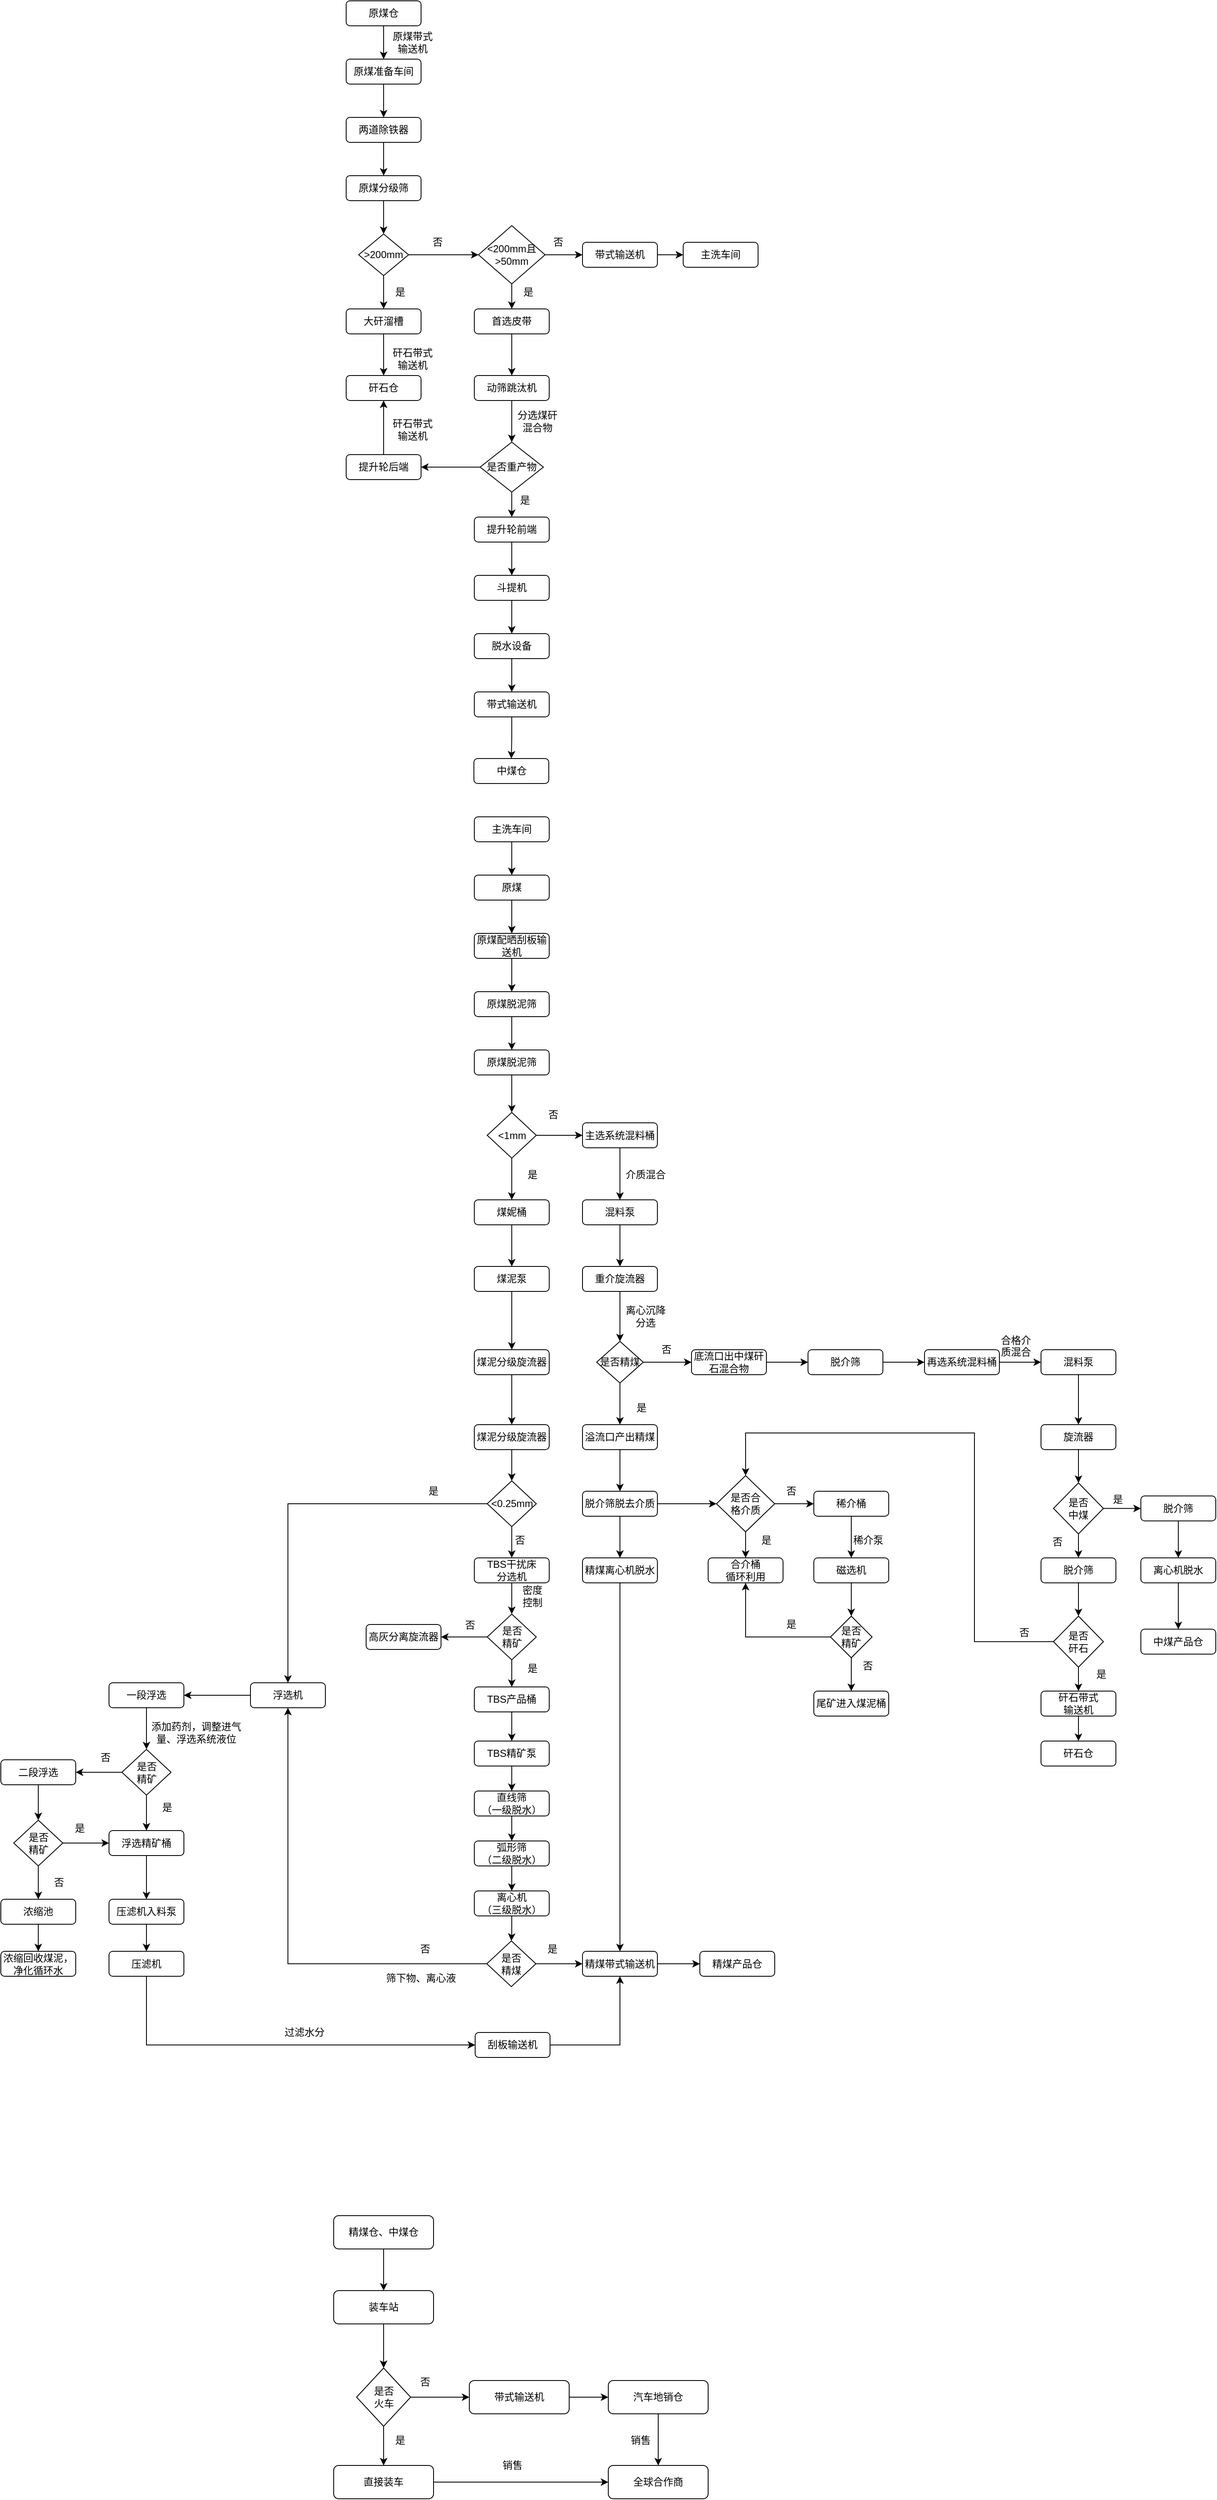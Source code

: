 <mxfile version="14.4.3" type="github">
  <diagram id="C5RBs43oDa-KdzZeNtuy" name="Page-1">
    <mxGraphModel dx="2389" dy="663" grid="1" gridSize="10" guides="1" tooltips="1" connect="1" arrows="1" fold="1" page="1" pageScale="1" pageWidth="827" pageHeight="1169" math="0" shadow="0">
      <root>
        <mxCell id="WIyWlLk6GJQsqaUBKTNV-0" />
        <mxCell id="WIyWlLk6GJQsqaUBKTNV-1" parent="WIyWlLk6GJQsqaUBKTNV-0" />
        <mxCell id="Ji8SA3ziWT4KHIKLygUh-3" value="" style="edgeStyle=orthogonalEdgeStyle;rounded=0;orthogonalLoop=1;jettySize=auto;html=1;" edge="1" parent="WIyWlLk6GJQsqaUBKTNV-1" source="WIyWlLk6GJQsqaUBKTNV-3" target="Ji8SA3ziWT4KHIKLygUh-2">
          <mxGeometry relative="1" as="geometry" />
        </mxCell>
        <mxCell id="WIyWlLk6GJQsqaUBKTNV-3" value="原煤仓" style="rounded=1;whiteSpace=wrap;html=1;fontSize=12;glass=0;strokeWidth=1;shadow=0;" parent="WIyWlLk6GJQsqaUBKTNV-1" vertex="1">
          <mxGeometry x="175" y="80" width="90" height="30" as="geometry" />
        </mxCell>
        <mxCell id="Ji8SA3ziWT4KHIKLygUh-5" value="" style="edgeStyle=orthogonalEdgeStyle;rounded=0;orthogonalLoop=1;jettySize=auto;html=1;" edge="1" parent="WIyWlLk6GJQsqaUBKTNV-1" source="Ji8SA3ziWT4KHIKLygUh-2" target="Ji8SA3ziWT4KHIKLygUh-4">
          <mxGeometry relative="1" as="geometry" />
        </mxCell>
        <mxCell id="Ji8SA3ziWT4KHIKLygUh-2" value="原煤准备车间" style="rounded=1;whiteSpace=wrap;html=1;fontSize=12;glass=0;strokeWidth=1;shadow=0;" vertex="1" parent="WIyWlLk6GJQsqaUBKTNV-1">
          <mxGeometry x="175" y="150" width="90" height="30" as="geometry" />
        </mxCell>
        <mxCell id="Ji8SA3ziWT4KHIKLygUh-8" value="" style="edgeStyle=orthogonalEdgeStyle;rounded=0;orthogonalLoop=1;jettySize=auto;html=1;" edge="1" parent="WIyWlLk6GJQsqaUBKTNV-1" source="Ji8SA3ziWT4KHIKLygUh-4" target="Ji8SA3ziWT4KHIKLygUh-7">
          <mxGeometry relative="1" as="geometry" />
        </mxCell>
        <mxCell id="Ji8SA3ziWT4KHIKLygUh-4" value="两道除铁器" style="rounded=1;whiteSpace=wrap;html=1;fontSize=12;glass=0;strokeWidth=1;shadow=0;" vertex="1" parent="WIyWlLk6GJQsqaUBKTNV-1">
          <mxGeometry x="175" y="220" width="90" height="30" as="geometry" />
        </mxCell>
        <mxCell id="Ji8SA3ziWT4KHIKLygUh-6" value="原煤带式输送机" style="text;html=1;strokeColor=none;fillColor=none;align=center;verticalAlign=middle;whiteSpace=wrap;rounded=0;" vertex="1" parent="WIyWlLk6GJQsqaUBKTNV-1">
          <mxGeometry x="230" y="120" width="50" height="20" as="geometry" />
        </mxCell>
        <mxCell id="Ji8SA3ziWT4KHIKLygUh-10" value="" style="edgeStyle=orthogonalEdgeStyle;rounded=0;orthogonalLoop=1;jettySize=auto;html=1;" edge="1" parent="WIyWlLk6GJQsqaUBKTNV-1" source="Ji8SA3ziWT4KHIKLygUh-7" target="Ji8SA3ziWT4KHIKLygUh-11">
          <mxGeometry relative="1" as="geometry">
            <mxPoint x="220" y="400" as="targetPoint" />
          </mxGeometry>
        </mxCell>
        <mxCell id="Ji8SA3ziWT4KHIKLygUh-7" value="原煤分级筛" style="rounded=1;whiteSpace=wrap;html=1;fontSize=12;glass=0;strokeWidth=1;shadow=0;" vertex="1" parent="WIyWlLk6GJQsqaUBKTNV-1">
          <mxGeometry x="175" y="290" width="90" height="30" as="geometry" />
        </mxCell>
        <mxCell id="Ji8SA3ziWT4KHIKLygUh-12" value="" style="edgeStyle=orthogonalEdgeStyle;rounded=0;orthogonalLoop=1;jettySize=auto;html=1;entryX=0.5;entryY=0;entryDx=0;entryDy=0;" edge="1" parent="WIyWlLk6GJQsqaUBKTNV-1" source="Ji8SA3ziWT4KHIKLygUh-11" target="Ji8SA3ziWT4KHIKLygUh-13">
          <mxGeometry relative="1" as="geometry">
            <mxPoint x="220" y="490" as="targetPoint" />
          </mxGeometry>
        </mxCell>
        <mxCell id="Ji8SA3ziWT4KHIKLygUh-19" value="" style="edgeStyle=orthogonalEdgeStyle;rounded=0;orthogonalLoop=1;jettySize=auto;html=1;" edge="1" parent="WIyWlLk6GJQsqaUBKTNV-1" source="Ji8SA3ziWT4KHIKLygUh-11" target="Ji8SA3ziWT4KHIKLygUh-18">
          <mxGeometry relative="1" as="geometry" />
        </mxCell>
        <mxCell id="Ji8SA3ziWT4KHIKLygUh-11" value="&amp;gt;200mm" style="rhombus;whiteSpace=wrap;html=1;" vertex="1" parent="WIyWlLk6GJQsqaUBKTNV-1">
          <mxGeometry x="190" y="360" width="60" height="50" as="geometry" />
        </mxCell>
        <mxCell id="Ji8SA3ziWT4KHIKLygUh-16" value="" style="edgeStyle=orthogonalEdgeStyle;rounded=0;orthogonalLoop=1;jettySize=auto;html=1;" edge="1" parent="WIyWlLk6GJQsqaUBKTNV-1" source="Ji8SA3ziWT4KHIKLygUh-13" target="Ji8SA3ziWT4KHIKLygUh-15">
          <mxGeometry relative="1" as="geometry" />
        </mxCell>
        <mxCell id="Ji8SA3ziWT4KHIKLygUh-13" value="大矸溜槽" style="rounded=1;whiteSpace=wrap;html=1;fontSize=12;glass=0;strokeWidth=1;shadow=0;" vertex="1" parent="WIyWlLk6GJQsqaUBKTNV-1">
          <mxGeometry x="175" y="450" width="90" height="30" as="geometry" />
        </mxCell>
        <mxCell id="Ji8SA3ziWT4KHIKLygUh-14" value="是" style="text;html=1;strokeColor=none;fillColor=none;align=center;verticalAlign=middle;whiteSpace=wrap;rounded=0;" vertex="1" parent="WIyWlLk6GJQsqaUBKTNV-1">
          <mxGeometry x="220" y="420" width="40" height="20" as="geometry" />
        </mxCell>
        <mxCell id="Ji8SA3ziWT4KHIKLygUh-15" value="矸石仓" style="rounded=1;whiteSpace=wrap;html=1;fontSize=12;glass=0;strokeWidth=1;shadow=0;" vertex="1" parent="WIyWlLk6GJQsqaUBKTNV-1">
          <mxGeometry x="175" y="530" width="90" height="30" as="geometry" />
        </mxCell>
        <mxCell id="Ji8SA3ziWT4KHIKLygUh-17" value="矸石带式输送机" style="text;html=1;strokeColor=none;fillColor=none;align=center;verticalAlign=middle;whiteSpace=wrap;rounded=0;" vertex="1" parent="WIyWlLk6GJQsqaUBKTNV-1">
          <mxGeometry x="230" y="500" width="50" height="20" as="geometry" />
        </mxCell>
        <mxCell id="Ji8SA3ziWT4KHIKLygUh-24" value="" style="edgeStyle=orthogonalEdgeStyle;rounded=0;orthogonalLoop=1;jettySize=auto;html=1;" edge="1" parent="WIyWlLk6GJQsqaUBKTNV-1" source="Ji8SA3ziWT4KHIKLygUh-18" target="Ji8SA3ziWT4KHIKLygUh-23">
          <mxGeometry relative="1" as="geometry" />
        </mxCell>
        <mxCell id="Ji8SA3ziWT4KHIKLygUh-30" value="" style="edgeStyle=orthogonalEdgeStyle;rounded=0;orthogonalLoop=1;jettySize=auto;html=1;entryX=0;entryY=0.5;entryDx=0;entryDy=0;" edge="1" parent="WIyWlLk6GJQsqaUBKTNV-1" source="Ji8SA3ziWT4KHIKLygUh-18" target="Ji8SA3ziWT4KHIKLygUh-32">
          <mxGeometry relative="1" as="geometry">
            <mxPoint x="494" y="385" as="targetPoint" />
          </mxGeometry>
        </mxCell>
        <mxCell id="Ji8SA3ziWT4KHIKLygUh-18" value="&amp;lt;200mm且&lt;br&gt;&amp;gt;50mm" style="rhombus;whiteSpace=wrap;html=1;" vertex="1" parent="WIyWlLk6GJQsqaUBKTNV-1">
          <mxGeometry x="334" y="350" width="80" height="70" as="geometry" />
        </mxCell>
        <mxCell id="Ji8SA3ziWT4KHIKLygUh-20" value="否" style="text;html=1;strokeColor=none;fillColor=none;align=center;verticalAlign=middle;whiteSpace=wrap;rounded=0;" vertex="1" parent="WIyWlLk6GJQsqaUBKTNV-1">
          <mxGeometry x="265" y="360" width="40" height="20" as="geometry" />
        </mxCell>
        <mxCell id="Ji8SA3ziWT4KHIKLygUh-29" value="" style="edgeStyle=orthogonalEdgeStyle;rounded=0;orthogonalLoop=1;jettySize=auto;html=1;" edge="1" parent="WIyWlLk6GJQsqaUBKTNV-1" source="Ji8SA3ziWT4KHIKLygUh-23" target="Ji8SA3ziWT4KHIKLygUh-28">
          <mxGeometry relative="1" as="geometry" />
        </mxCell>
        <mxCell id="Ji8SA3ziWT4KHIKLygUh-23" value="首选皮带" style="rounded=1;whiteSpace=wrap;html=1;fontSize=12;glass=0;strokeWidth=1;shadow=0;" vertex="1" parent="WIyWlLk6GJQsqaUBKTNV-1">
          <mxGeometry x="329" y="450" width="90" height="30" as="geometry" />
        </mxCell>
        <mxCell id="Ji8SA3ziWT4KHIKLygUh-27" value="是" style="text;html=1;strokeColor=none;fillColor=none;align=center;verticalAlign=middle;whiteSpace=wrap;rounded=0;" vertex="1" parent="WIyWlLk6GJQsqaUBKTNV-1">
          <mxGeometry x="374" y="420" width="40" height="20" as="geometry" />
        </mxCell>
        <mxCell id="Ji8SA3ziWT4KHIKLygUh-35" value="" style="edgeStyle=orthogonalEdgeStyle;rounded=0;orthogonalLoop=1;jettySize=auto;html=1;entryX=0.5;entryY=0;entryDx=0;entryDy=0;" edge="1" parent="WIyWlLk6GJQsqaUBKTNV-1" source="Ji8SA3ziWT4KHIKLygUh-28" target="Ji8SA3ziWT4KHIKLygUh-37">
          <mxGeometry relative="1" as="geometry">
            <mxPoint x="374" y="610" as="targetPoint" />
          </mxGeometry>
        </mxCell>
        <mxCell id="Ji8SA3ziWT4KHIKLygUh-28" value="动筛跳汰机" style="rounded=1;whiteSpace=wrap;html=1;fontSize=12;glass=0;strokeWidth=1;shadow=0;" vertex="1" parent="WIyWlLk6GJQsqaUBKTNV-1">
          <mxGeometry x="329" y="530" width="90" height="30" as="geometry" />
        </mxCell>
        <mxCell id="Ji8SA3ziWT4KHIKLygUh-31" value="否" style="text;html=1;strokeColor=none;fillColor=none;align=center;verticalAlign=middle;whiteSpace=wrap;rounded=0;" vertex="1" parent="WIyWlLk6GJQsqaUBKTNV-1">
          <mxGeometry x="410" y="360" width="40" height="20" as="geometry" />
        </mxCell>
        <mxCell id="Ji8SA3ziWT4KHIKLygUh-62" value="" style="edgeStyle=orthogonalEdgeStyle;rounded=0;orthogonalLoop=1;jettySize=auto;html=1;" edge="1" parent="WIyWlLk6GJQsqaUBKTNV-1" source="Ji8SA3ziWT4KHIKLygUh-32" target="Ji8SA3ziWT4KHIKLygUh-61">
          <mxGeometry relative="1" as="geometry" />
        </mxCell>
        <mxCell id="Ji8SA3ziWT4KHIKLygUh-32" value="带式输送机" style="rounded=1;whiteSpace=wrap;html=1;fontSize=12;glass=0;strokeWidth=1;shadow=0;" vertex="1" parent="WIyWlLk6GJQsqaUBKTNV-1">
          <mxGeometry x="459" y="370" width="90" height="30" as="geometry" />
        </mxCell>
        <mxCell id="Ji8SA3ziWT4KHIKLygUh-36" value="分选煤矸混合物" style="text;html=1;strokeColor=none;fillColor=none;align=center;verticalAlign=middle;whiteSpace=wrap;rounded=0;" vertex="1" parent="WIyWlLk6GJQsqaUBKTNV-1">
          <mxGeometry x="380" y="574.5" width="50" height="20" as="geometry" />
        </mxCell>
        <mxCell id="Ji8SA3ziWT4KHIKLygUh-38" value="" style="edgeStyle=orthogonalEdgeStyle;rounded=0;orthogonalLoop=1;jettySize=auto;html=1;entryX=0.5;entryY=0;entryDx=0;entryDy=0;" edge="1" parent="WIyWlLk6GJQsqaUBKTNV-1" source="Ji8SA3ziWT4KHIKLygUh-37" target="Ji8SA3ziWT4KHIKLygUh-39">
          <mxGeometry relative="1" as="geometry">
            <mxPoint x="374" y="700" as="targetPoint" />
          </mxGeometry>
        </mxCell>
        <mxCell id="Ji8SA3ziWT4KHIKLygUh-46" value="" style="edgeStyle=orthogonalEdgeStyle;rounded=0;orthogonalLoop=1;jettySize=auto;html=1;entryX=1;entryY=0.5;entryDx=0;entryDy=0;" edge="1" parent="WIyWlLk6GJQsqaUBKTNV-1" source="Ji8SA3ziWT4KHIKLygUh-37" target="Ji8SA3ziWT4KHIKLygUh-47">
          <mxGeometry relative="1" as="geometry">
            <mxPoint x="460" y="640" as="targetPoint" />
          </mxGeometry>
        </mxCell>
        <mxCell id="Ji8SA3ziWT4KHIKLygUh-37" value="是否重产物" style="rhombus;whiteSpace=wrap;html=1;" vertex="1" parent="WIyWlLk6GJQsqaUBKTNV-1">
          <mxGeometry x="336" y="610" width="76" height="60" as="geometry" />
        </mxCell>
        <mxCell id="Ji8SA3ziWT4KHIKLygUh-42" value="" style="edgeStyle=orthogonalEdgeStyle;rounded=0;orthogonalLoop=1;jettySize=auto;html=1;" edge="1" parent="WIyWlLk6GJQsqaUBKTNV-1" source="Ji8SA3ziWT4KHIKLygUh-39" target="Ji8SA3ziWT4KHIKLygUh-41">
          <mxGeometry relative="1" as="geometry" />
        </mxCell>
        <mxCell id="Ji8SA3ziWT4KHIKLygUh-39" value="提升轮前端" style="rounded=1;whiteSpace=wrap;html=1;fontSize=12;glass=0;strokeWidth=1;shadow=0;" vertex="1" parent="WIyWlLk6GJQsqaUBKTNV-1">
          <mxGeometry x="329" y="700" width="90" height="30" as="geometry" />
        </mxCell>
        <mxCell id="Ji8SA3ziWT4KHIKLygUh-40" value="是" style="text;html=1;strokeColor=none;fillColor=none;align=center;verticalAlign=middle;whiteSpace=wrap;rounded=0;" vertex="1" parent="WIyWlLk6GJQsqaUBKTNV-1">
          <mxGeometry x="370" y="670" width="40" height="20" as="geometry" />
        </mxCell>
        <mxCell id="Ji8SA3ziWT4KHIKLygUh-44" value="" style="edgeStyle=orthogonalEdgeStyle;rounded=0;orthogonalLoop=1;jettySize=auto;html=1;" edge="1" parent="WIyWlLk6GJQsqaUBKTNV-1" source="Ji8SA3ziWT4KHIKLygUh-41" target="Ji8SA3ziWT4KHIKLygUh-43">
          <mxGeometry relative="1" as="geometry" />
        </mxCell>
        <mxCell id="Ji8SA3ziWT4KHIKLygUh-41" value="斗提机" style="rounded=1;whiteSpace=wrap;html=1;fontSize=12;glass=0;strokeWidth=1;shadow=0;" vertex="1" parent="WIyWlLk6GJQsqaUBKTNV-1">
          <mxGeometry x="329" y="770" width="90" height="30" as="geometry" />
        </mxCell>
        <mxCell id="Ji8SA3ziWT4KHIKLygUh-51" value="" style="edgeStyle=orthogonalEdgeStyle;rounded=0;orthogonalLoop=1;jettySize=auto;html=1;" edge="1" parent="WIyWlLk6GJQsqaUBKTNV-1" source="Ji8SA3ziWT4KHIKLygUh-43" target="Ji8SA3ziWT4KHIKLygUh-50">
          <mxGeometry relative="1" as="geometry" />
        </mxCell>
        <mxCell id="Ji8SA3ziWT4KHIKLygUh-43" value="脱水设备" style="rounded=1;whiteSpace=wrap;html=1;fontSize=12;glass=0;strokeWidth=1;shadow=0;" vertex="1" parent="WIyWlLk6GJQsqaUBKTNV-1">
          <mxGeometry x="329" y="840" width="90" height="30" as="geometry" />
        </mxCell>
        <mxCell id="Ji8SA3ziWT4KHIKLygUh-283" value="" style="edgeStyle=orthogonalEdgeStyle;rounded=0;orthogonalLoop=1;jettySize=auto;html=1;entryX=0.5;entryY=1;entryDx=0;entryDy=0;" edge="1" parent="WIyWlLk6GJQsqaUBKTNV-1" source="Ji8SA3ziWT4KHIKLygUh-47" target="Ji8SA3ziWT4KHIKLygUh-15">
          <mxGeometry relative="1" as="geometry" />
        </mxCell>
        <mxCell id="Ji8SA3ziWT4KHIKLygUh-47" value="提升轮后端" style="rounded=1;whiteSpace=wrap;html=1;fontSize=12;glass=0;strokeWidth=1;shadow=0;" vertex="1" parent="WIyWlLk6GJQsqaUBKTNV-1">
          <mxGeometry x="175" y="625" width="90" height="30" as="geometry" />
        </mxCell>
        <mxCell id="Ji8SA3ziWT4KHIKLygUh-282" value="" style="edgeStyle=orthogonalEdgeStyle;rounded=0;orthogonalLoop=1;jettySize=auto;html=1;" edge="1" parent="WIyWlLk6GJQsqaUBKTNV-1" source="Ji8SA3ziWT4KHIKLygUh-50" target="Ji8SA3ziWT4KHIKLygUh-281">
          <mxGeometry relative="1" as="geometry" />
        </mxCell>
        <mxCell id="Ji8SA3ziWT4KHIKLygUh-50" value="带式输送机" style="rounded=1;whiteSpace=wrap;html=1;fontSize=12;glass=0;strokeWidth=1;shadow=0;" vertex="1" parent="WIyWlLk6GJQsqaUBKTNV-1">
          <mxGeometry x="329" y="910" width="90" height="30" as="geometry" />
        </mxCell>
        <mxCell id="Ji8SA3ziWT4KHIKLygUh-54" value="" style="edgeStyle=orthogonalEdgeStyle;rounded=0;orthogonalLoop=1;jettySize=auto;html=1;" edge="1" parent="WIyWlLk6GJQsqaUBKTNV-1" source="Ji8SA3ziWT4KHIKLygUh-52" target="Ji8SA3ziWT4KHIKLygUh-53">
          <mxGeometry relative="1" as="geometry" />
        </mxCell>
        <mxCell id="Ji8SA3ziWT4KHIKLygUh-52" value="主洗车间" style="rounded=1;whiteSpace=wrap;html=1;fontSize=12;glass=0;strokeWidth=1;shadow=0;" vertex="1" parent="WIyWlLk6GJQsqaUBKTNV-1">
          <mxGeometry x="329" y="1060" width="90" height="30" as="geometry" />
        </mxCell>
        <mxCell id="Ji8SA3ziWT4KHIKLygUh-64" value="" style="edgeStyle=orthogonalEdgeStyle;rounded=0;orthogonalLoop=1;jettySize=auto;html=1;" edge="1" parent="WIyWlLk6GJQsqaUBKTNV-1" source="Ji8SA3ziWT4KHIKLygUh-53" target="Ji8SA3ziWT4KHIKLygUh-63">
          <mxGeometry relative="1" as="geometry" />
        </mxCell>
        <mxCell id="Ji8SA3ziWT4KHIKLygUh-53" value="原煤" style="rounded=1;whiteSpace=wrap;html=1;fontSize=12;glass=0;strokeWidth=1;shadow=0;" vertex="1" parent="WIyWlLk6GJQsqaUBKTNV-1">
          <mxGeometry x="329" y="1130" width="90" height="30" as="geometry" />
        </mxCell>
        <mxCell id="Ji8SA3ziWT4KHIKLygUh-61" value="主洗车间" style="rounded=1;whiteSpace=wrap;html=1;fontSize=12;glass=0;strokeWidth=1;shadow=0;" vertex="1" parent="WIyWlLk6GJQsqaUBKTNV-1">
          <mxGeometry x="580" y="370" width="90" height="30" as="geometry" />
        </mxCell>
        <mxCell id="Ji8SA3ziWT4KHIKLygUh-66" value="" style="edgeStyle=orthogonalEdgeStyle;rounded=0;orthogonalLoop=1;jettySize=auto;html=1;" edge="1" parent="WIyWlLk6GJQsqaUBKTNV-1" source="Ji8SA3ziWT4KHIKLygUh-63" target="Ji8SA3ziWT4KHIKLygUh-65">
          <mxGeometry relative="1" as="geometry" />
        </mxCell>
        <mxCell id="Ji8SA3ziWT4KHIKLygUh-63" value="原煤配晒刮板输送机" style="rounded=1;whiteSpace=wrap;html=1;fontSize=12;glass=0;strokeWidth=1;shadow=0;" vertex="1" parent="WIyWlLk6GJQsqaUBKTNV-1">
          <mxGeometry x="329" y="1200" width="90" height="30" as="geometry" />
        </mxCell>
        <mxCell id="Ji8SA3ziWT4KHIKLygUh-68" value="" style="edgeStyle=orthogonalEdgeStyle;rounded=0;orthogonalLoop=1;jettySize=auto;html=1;" edge="1" parent="WIyWlLk6GJQsqaUBKTNV-1" source="Ji8SA3ziWT4KHIKLygUh-65" target="Ji8SA3ziWT4KHIKLygUh-67">
          <mxGeometry relative="1" as="geometry" />
        </mxCell>
        <mxCell id="Ji8SA3ziWT4KHIKLygUh-65" value="原煤脱泥筛" style="rounded=1;whiteSpace=wrap;html=1;fontSize=12;glass=0;strokeWidth=1;shadow=0;" vertex="1" parent="WIyWlLk6GJQsqaUBKTNV-1">
          <mxGeometry x="329" y="1270" width="90" height="30" as="geometry" />
        </mxCell>
        <mxCell id="Ji8SA3ziWT4KHIKLygUh-70" value="" style="edgeStyle=orthogonalEdgeStyle;rounded=0;orthogonalLoop=1;jettySize=auto;html=1;entryX=0.5;entryY=0;entryDx=0;entryDy=0;" edge="1" parent="WIyWlLk6GJQsqaUBKTNV-1" source="Ji8SA3ziWT4KHIKLygUh-67" target="Ji8SA3ziWT4KHIKLygUh-71">
          <mxGeometry relative="1" as="geometry">
            <mxPoint x="374" y="1410" as="targetPoint" />
          </mxGeometry>
        </mxCell>
        <mxCell id="Ji8SA3ziWT4KHIKLygUh-67" value="原煤脱泥筛" style="rounded=1;whiteSpace=wrap;html=1;fontSize=12;glass=0;strokeWidth=1;shadow=0;" vertex="1" parent="WIyWlLk6GJQsqaUBKTNV-1">
          <mxGeometry x="329" y="1340" width="90" height="30" as="geometry" />
        </mxCell>
        <mxCell id="Ji8SA3ziWT4KHIKLygUh-75" value="" style="edgeStyle=orthogonalEdgeStyle;rounded=0;orthogonalLoop=1;jettySize=auto;html=1;" edge="1" parent="WIyWlLk6GJQsqaUBKTNV-1" source="Ji8SA3ziWT4KHIKLygUh-71" target="Ji8SA3ziWT4KHIKLygUh-74">
          <mxGeometry relative="1" as="geometry" />
        </mxCell>
        <mxCell id="Ji8SA3ziWT4KHIKLygUh-77" value="" style="edgeStyle=orthogonalEdgeStyle;rounded=0;orthogonalLoop=1;jettySize=auto;html=1;entryX=0;entryY=0.5;entryDx=0;entryDy=0;" edge="1" parent="WIyWlLk6GJQsqaUBKTNV-1" source="Ji8SA3ziWT4KHIKLygUh-71" target="Ji8SA3ziWT4KHIKLygUh-78">
          <mxGeometry relative="1" as="geometry">
            <mxPoint x="450" y="1443" as="targetPoint" />
          </mxGeometry>
        </mxCell>
        <mxCell id="Ji8SA3ziWT4KHIKLygUh-71" value="&amp;lt;1mm" style="rhombus;whiteSpace=wrap;html=1;" vertex="1" parent="WIyWlLk6GJQsqaUBKTNV-1">
          <mxGeometry x="344.5" y="1415" width="59" height="55" as="geometry" />
        </mxCell>
        <mxCell id="Ji8SA3ziWT4KHIKLygUh-169" value="" style="edgeStyle=orthogonalEdgeStyle;rounded=0;orthogonalLoop=1;jettySize=auto;html=1;" edge="1" parent="WIyWlLk6GJQsqaUBKTNV-1" source="Ji8SA3ziWT4KHIKLygUh-74" target="Ji8SA3ziWT4KHIKLygUh-168">
          <mxGeometry relative="1" as="geometry" />
        </mxCell>
        <mxCell id="Ji8SA3ziWT4KHIKLygUh-74" value="煤妮桶" style="rounded=1;whiteSpace=wrap;html=1;fontSize=12;glass=0;strokeWidth=1;shadow=0;" vertex="1" parent="WIyWlLk6GJQsqaUBKTNV-1">
          <mxGeometry x="329" y="1520" width="90" height="30" as="geometry" />
        </mxCell>
        <mxCell id="Ji8SA3ziWT4KHIKLygUh-83" value="" style="edgeStyle=orthogonalEdgeStyle;rounded=0;orthogonalLoop=1;jettySize=auto;html=1;entryX=0.5;entryY=0;entryDx=0;entryDy=0;" edge="1" parent="WIyWlLk6GJQsqaUBKTNV-1" source="Ji8SA3ziWT4KHIKLygUh-78" target="Ji8SA3ziWT4KHIKLygUh-131">
          <mxGeometry relative="1" as="geometry">
            <mxPoint x="504" y="1510" as="targetPoint" />
          </mxGeometry>
        </mxCell>
        <mxCell id="Ji8SA3ziWT4KHIKLygUh-78" value="主选系统混料桶" style="rounded=1;whiteSpace=wrap;html=1;fontSize=12;glass=0;strokeWidth=1;shadow=0;" vertex="1" parent="WIyWlLk6GJQsqaUBKTNV-1">
          <mxGeometry x="459" y="1427.5" width="90" height="30" as="geometry" />
        </mxCell>
        <mxCell id="Ji8SA3ziWT4KHIKLygUh-79" value="是" style="text;html=1;strokeColor=none;fillColor=none;align=center;verticalAlign=middle;whiteSpace=wrap;rounded=0;" vertex="1" parent="WIyWlLk6GJQsqaUBKTNV-1">
          <mxGeometry x="379" y="1480" width="40" height="20" as="geometry" />
        </mxCell>
        <mxCell id="Ji8SA3ziWT4KHIKLygUh-80" value="否" style="text;html=1;strokeColor=none;fillColor=none;align=center;verticalAlign=middle;whiteSpace=wrap;rounded=0;" vertex="1" parent="WIyWlLk6GJQsqaUBKTNV-1">
          <mxGeometry x="403.5" y="1407.5" width="40" height="20" as="geometry" />
        </mxCell>
        <mxCell id="Ji8SA3ziWT4KHIKLygUh-86" value="" style="edgeStyle=orthogonalEdgeStyle;rounded=0;orthogonalLoop=1;jettySize=auto;html=1;entryX=0.5;entryY=0;entryDx=0;entryDy=0;" edge="1" parent="WIyWlLk6GJQsqaUBKTNV-1" source="Ji8SA3ziWT4KHIKLygUh-82" target="Ji8SA3ziWT4KHIKLygUh-88">
          <mxGeometry relative="1" as="geometry">
            <mxPoint x="504" y="1690" as="targetPoint" />
          </mxGeometry>
        </mxCell>
        <mxCell id="Ji8SA3ziWT4KHIKLygUh-82" value="重介旋流器" style="rounded=1;whiteSpace=wrap;html=1;fontSize=12;glass=0;strokeWidth=1;shadow=0;" vertex="1" parent="WIyWlLk6GJQsqaUBKTNV-1">
          <mxGeometry x="459" y="1600" width="90" height="30" as="geometry" />
        </mxCell>
        <mxCell id="Ji8SA3ziWT4KHIKLygUh-84" value="介质混合" style="text;html=1;strokeColor=none;fillColor=none;align=center;verticalAlign=middle;whiteSpace=wrap;rounded=0;" vertex="1" parent="WIyWlLk6GJQsqaUBKTNV-1">
          <mxGeometry x="510" y="1480" width="50" height="20" as="geometry" />
        </mxCell>
        <mxCell id="Ji8SA3ziWT4KHIKLygUh-87" value="离心沉降分选" style="text;html=1;strokeColor=none;fillColor=none;align=center;verticalAlign=middle;whiteSpace=wrap;rounded=0;" vertex="1" parent="WIyWlLk6GJQsqaUBKTNV-1">
          <mxGeometry x="510" y="1650" width="50" height="20" as="geometry" />
        </mxCell>
        <mxCell id="Ji8SA3ziWT4KHIKLygUh-91" value="" style="edgeStyle=orthogonalEdgeStyle;rounded=0;orthogonalLoop=1;jettySize=auto;html=1;entryX=0.5;entryY=0;entryDx=0;entryDy=0;" edge="1" parent="WIyWlLk6GJQsqaUBKTNV-1" source="Ji8SA3ziWT4KHIKLygUh-88" target="Ji8SA3ziWT4KHIKLygUh-92">
          <mxGeometry relative="1" as="geometry">
            <mxPoint x="504" y="1820" as="targetPoint" />
          </mxGeometry>
        </mxCell>
        <mxCell id="Ji8SA3ziWT4KHIKLygUh-95" value="" style="edgeStyle=orthogonalEdgeStyle;rounded=0;orthogonalLoop=1;jettySize=auto;html=1;" edge="1" parent="WIyWlLk6GJQsqaUBKTNV-1" source="Ji8SA3ziWT4KHIKLygUh-88" target="Ji8SA3ziWT4KHIKLygUh-94">
          <mxGeometry relative="1" as="geometry" />
        </mxCell>
        <mxCell id="Ji8SA3ziWT4KHIKLygUh-88" value="是否精煤" style="rhombus;whiteSpace=wrap;html=1;" vertex="1" parent="WIyWlLk6GJQsqaUBKTNV-1">
          <mxGeometry x="476" y="1690" width="56" height="50" as="geometry" />
        </mxCell>
        <mxCell id="Ji8SA3ziWT4KHIKLygUh-97" value="" style="edgeStyle=orthogonalEdgeStyle;rounded=0;orthogonalLoop=1;jettySize=auto;html=1;" edge="1" parent="WIyWlLk6GJQsqaUBKTNV-1" source="Ji8SA3ziWT4KHIKLygUh-92" target="Ji8SA3ziWT4KHIKLygUh-96">
          <mxGeometry relative="1" as="geometry" />
        </mxCell>
        <mxCell id="Ji8SA3ziWT4KHIKLygUh-92" value="溢流口产出精煤" style="rounded=1;whiteSpace=wrap;html=1;fontSize=12;glass=0;strokeWidth=1;shadow=0;" vertex="1" parent="WIyWlLk6GJQsqaUBKTNV-1">
          <mxGeometry x="459" y="1790" width="90" height="30" as="geometry" />
        </mxCell>
        <mxCell id="Ji8SA3ziWT4KHIKLygUh-93" value="是" style="text;html=1;strokeColor=none;fillColor=none;align=center;verticalAlign=middle;whiteSpace=wrap;rounded=0;" vertex="1" parent="WIyWlLk6GJQsqaUBKTNV-1">
          <mxGeometry x="510" y="1760" width="40" height="20" as="geometry" />
        </mxCell>
        <mxCell id="Ji8SA3ziWT4KHIKLygUh-134" value="" style="edgeStyle=orthogonalEdgeStyle;rounded=0;orthogonalLoop=1;jettySize=auto;html=1;" edge="1" parent="WIyWlLk6GJQsqaUBKTNV-1" source="Ji8SA3ziWT4KHIKLygUh-94" target="Ji8SA3ziWT4KHIKLygUh-133">
          <mxGeometry relative="1" as="geometry" />
        </mxCell>
        <mxCell id="Ji8SA3ziWT4KHIKLygUh-94" value="底流口出中煤矸石混合物" style="rounded=1;whiteSpace=wrap;html=1;fontSize=12;glass=0;strokeWidth=1;shadow=0;" vertex="1" parent="WIyWlLk6GJQsqaUBKTNV-1">
          <mxGeometry x="590" y="1700" width="90" height="30" as="geometry" />
        </mxCell>
        <mxCell id="Ji8SA3ziWT4KHIKLygUh-99" value="" style="edgeStyle=orthogonalEdgeStyle;rounded=0;orthogonalLoop=1;jettySize=auto;html=1;" edge="1" parent="WIyWlLk6GJQsqaUBKTNV-1" source="Ji8SA3ziWT4KHIKLygUh-96" target="Ji8SA3ziWT4KHIKLygUh-98">
          <mxGeometry relative="1" as="geometry" />
        </mxCell>
        <mxCell id="Ji8SA3ziWT4KHIKLygUh-105" value="" style="edgeStyle=orthogonalEdgeStyle;rounded=0;orthogonalLoop=1;jettySize=auto;html=1;entryX=0;entryY=0.5;entryDx=0;entryDy=0;" edge="1" parent="WIyWlLk6GJQsqaUBKTNV-1" source="Ji8SA3ziWT4KHIKLygUh-96" target="Ji8SA3ziWT4KHIKLygUh-106">
          <mxGeometry relative="1" as="geometry">
            <mxPoint x="610" y="1885" as="targetPoint" />
          </mxGeometry>
        </mxCell>
        <mxCell id="Ji8SA3ziWT4KHIKLygUh-96" value="脱介筛脱去介质" style="rounded=1;whiteSpace=wrap;html=1;fontSize=12;glass=0;strokeWidth=1;shadow=0;" vertex="1" parent="WIyWlLk6GJQsqaUBKTNV-1">
          <mxGeometry x="459" y="1870" width="90" height="30" as="geometry" />
        </mxCell>
        <mxCell id="Ji8SA3ziWT4KHIKLygUh-252" value="" style="edgeStyle=orthogonalEdgeStyle;rounded=0;orthogonalLoop=1;jettySize=auto;html=1;entryX=0.5;entryY=0;entryDx=0;entryDy=0;" edge="1" parent="WIyWlLk6GJQsqaUBKTNV-1" source="Ji8SA3ziWT4KHIKLygUh-98" target="Ji8SA3ziWT4KHIKLygUh-205">
          <mxGeometry relative="1" as="geometry">
            <mxPoint x="504" y="2060" as="targetPoint" />
          </mxGeometry>
        </mxCell>
        <mxCell id="Ji8SA3ziWT4KHIKLygUh-98" value="精煤离心机脱水" style="rounded=1;whiteSpace=wrap;html=1;fontSize=12;glass=0;strokeWidth=1;shadow=0;" vertex="1" parent="WIyWlLk6GJQsqaUBKTNV-1">
          <mxGeometry x="459" y="1950" width="90" height="30" as="geometry" />
        </mxCell>
        <mxCell id="Ji8SA3ziWT4KHIKLygUh-100" value="精煤产品仓" style="rounded=1;whiteSpace=wrap;html=1;fontSize=12;glass=0;strokeWidth=1;shadow=0;" vertex="1" parent="WIyWlLk6GJQsqaUBKTNV-1">
          <mxGeometry x="600" y="2422.5" width="90" height="30" as="geometry" />
        </mxCell>
        <mxCell id="Ji8SA3ziWT4KHIKLygUh-108" value="" style="edgeStyle=orthogonalEdgeStyle;rounded=0;orthogonalLoop=1;jettySize=auto;html=1;" edge="1" parent="WIyWlLk6GJQsqaUBKTNV-1" source="Ji8SA3ziWT4KHIKLygUh-106" target="Ji8SA3ziWT4KHIKLygUh-109">
          <mxGeometry relative="1" as="geometry">
            <mxPoint x="655" y="1998.75" as="targetPoint" />
          </mxGeometry>
        </mxCell>
        <mxCell id="Ji8SA3ziWT4KHIKLygUh-111" value="" style="edgeStyle=orthogonalEdgeStyle;rounded=0;orthogonalLoop=1;jettySize=auto;html=1;entryX=0;entryY=0.5;entryDx=0;entryDy=0;" edge="1" parent="WIyWlLk6GJQsqaUBKTNV-1" source="Ji8SA3ziWT4KHIKLygUh-106" target="Ji8SA3ziWT4KHIKLygUh-112">
          <mxGeometry relative="1" as="geometry">
            <mxPoint x="740" y="1885" as="targetPoint" />
          </mxGeometry>
        </mxCell>
        <mxCell id="Ji8SA3ziWT4KHIKLygUh-106" value="是否合&lt;br&gt;格介质" style="rhombus;whiteSpace=wrap;html=1;" vertex="1" parent="WIyWlLk6GJQsqaUBKTNV-1">
          <mxGeometry x="620" y="1851.25" width="70" height="67.5" as="geometry" />
        </mxCell>
        <mxCell id="Ji8SA3ziWT4KHIKLygUh-109" value="合介桶&lt;br&gt;循环利用" style="rounded=1;whiteSpace=wrap;html=1;fontSize=12;glass=0;strokeWidth=1;shadow=0;" vertex="1" parent="WIyWlLk6GJQsqaUBKTNV-1">
          <mxGeometry x="610" y="1950" width="90" height="30" as="geometry" />
        </mxCell>
        <mxCell id="Ji8SA3ziWT4KHIKLygUh-119" value="" style="edgeStyle=orthogonalEdgeStyle;rounded=0;orthogonalLoop=1;jettySize=auto;html=1;" edge="1" parent="WIyWlLk6GJQsqaUBKTNV-1" source="Ji8SA3ziWT4KHIKLygUh-112" target="Ji8SA3ziWT4KHIKLygUh-118">
          <mxGeometry relative="1" as="geometry" />
        </mxCell>
        <mxCell id="Ji8SA3ziWT4KHIKLygUh-112" value="稀介桶" style="rounded=1;whiteSpace=wrap;html=1;fontSize=12;glass=0;strokeWidth=1;shadow=0;" vertex="1" parent="WIyWlLk6GJQsqaUBKTNV-1">
          <mxGeometry x="737" y="1870" width="90" height="30" as="geometry" />
        </mxCell>
        <mxCell id="Ji8SA3ziWT4KHIKLygUh-113" value="是" style="text;html=1;strokeColor=none;fillColor=none;align=center;verticalAlign=middle;whiteSpace=wrap;rounded=0;" vertex="1" parent="WIyWlLk6GJQsqaUBKTNV-1">
          <mxGeometry x="660" y="1918.75" width="40" height="20" as="geometry" />
        </mxCell>
        <mxCell id="Ji8SA3ziWT4KHIKLygUh-114" value="否" style="text;html=1;strokeColor=none;fillColor=none;align=center;verticalAlign=middle;whiteSpace=wrap;rounded=0;" vertex="1" parent="WIyWlLk6GJQsqaUBKTNV-1">
          <mxGeometry x="540" y="1690" width="40" height="20" as="geometry" />
        </mxCell>
        <mxCell id="Ji8SA3ziWT4KHIKLygUh-116" value="否" style="text;html=1;strokeColor=none;fillColor=none;align=center;verticalAlign=middle;whiteSpace=wrap;rounded=0;" vertex="1" parent="WIyWlLk6GJQsqaUBKTNV-1">
          <mxGeometry x="690" y="1860" width="40" height="20" as="geometry" />
        </mxCell>
        <mxCell id="Ji8SA3ziWT4KHIKLygUh-123" value="" style="edgeStyle=orthogonalEdgeStyle;rounded=0;orthogonalLoop=1;jettySize=auto;html=1;entryX=0.5;entryY=0;entryDx=0;entryDy=0;" edge="1" parent="WIyWlLk6GJQsqaUBKTNV-1" source="Ji8SA3ziWT4KHIKLygUh-118" target="Ji8SA3ziWT4KHIKLygUh-124">
          <mxGeometry relative="1" as="geometry">
            <mxPoint x="925" y="1950" as="targetPoint" />
          </mxGeometry>
        </mxCell>
        <mxCell id="Ji8SA3ziWT4KHIKLygUh-118" value="磁选机" style="rounded=1;whiteSpace=wrap;html=1;fontSize=12;glass=0;strokeWidth=1;shadow=0;" vertex="1" parent="WIyWlLk6GJQsqaUBKTNV-1">
          <mxGeometry x="737" y="1950" width="90" height="30" as="geometry" />
        </mxCell>
        <mxCell id="Ji8SA3ziWT4KHIKLygUh-121" value="&lt;span&gt;稀介泵&lt;/span&gt;" style="text;html=1;align=center;verticalAlign=middle;resizable=0;points=[];autosize=1;" vertex="1" parent="WIyWlLk6GJQsqaUBKTNV-1">
          <mxGeometry x="777" y="1918.75" width="50" height="20" as="geometry" />
        </mxCell>
        <mxCell id="Ji8SA3ziWT4KHIKLygUh-125" value="" style="edgeStyle=orthogonalEdgeStyle;rounded=0;orthogonalLoop=1;jettySize=auto;html=1;entryX=0.5;entryY=1;entryDx=0;entryDy=0;" edge="1" parent="WIyWlLk6GJQsqaUBKTNV-1" source="Ji8SA3ziWT4KHIKLygUh-124" target="Ji8SA3ziWT4KHIKLygUh-109">
          <mxGeometry relative="1" as="geometry">
            <mxPoint x="677" y="2045" as="targetPoint" />
          </mxGeometry>
        </mxCell>
        <mxCell id="Ji8SA3ziWT4KHIKLygUh-128" value="" style="edgeStyle=orthogonalEdgeStyle;rounded=0;orthogonalLoop=1;jettySize=auto;html=1;entryX=0.5;entryY=0;entryDx=0;entryDy=0;" edge="1" parent="WIyWlLk6GJQsqaUBKTNV-1" source="Ji8SA3ziWT4KHIKLygUh-124" target="Ji8SA3ziWT4KHIKLygUh-129">
          <mxGeometry relative="1" as="geometry">
            <mxPoint x="782" y="2110" as="targetPoint" />
          </mxGeometry>
        </mxCell>
        <mxCell id="Ji8SA3ziWT4KHIKLygUh-124" value="是否&lt;br&gt;精矿" style="rhombus;whiteSpace=wrap;html=1;" vertex="1" parent="WIyWlLk6GJQsqaUBKTNV-1">
          <mxGeometry x="757" y="2020" width="50" height="50" as="geometry" />
        </mxCell>
        <mxCell id="Ji8SA3ziWT4KHIKLygUh-126" value="是" style="text;html=1;strokeColor=none;fillColor=none;align=center;verticalAlign=middle;whiteSpace=wrap;rounded=0;" vertex="1" parent="WIyWlLk6GJQsqaUBKTNV-1">
          <mxGeometry x="690" y="2020" width="40" height="20" as="geometry" />
        </mxCell>
        <mxCell id="Ji8SA3ziWT4KHIKLygUh-129" value="尾矿进入煤泥桶" style="rounded=1;whiteSpace=wrap;html=1;fontSize=12;glass=0;strokeWidth=1;shadow=0;" vertex="1" parent="WIyWlLk6GJQsqaUBKTNV-1">
          <mxGeometry x="737" y="2110" width="90" height="30" as="geometry" />
        </mxCell>
        <mxCell id="Ji8SA3ziWT4KHIKLygUh-130" value="否" style="text;html=1;strokeColor=none;fillColor=none;align=center;verticalAlign=middle;whiteSpace=wrap;rounded=0;" vertex="1" parent="WIyWlLk6GJQsqaUBKTNV-1">
          <mxGeometry x="782" y="2070" width="40" height="20" as="geometry" />
        </mxCell>
        <mxCell id="Ji8SA3ziWT4KHIKLygUh-132" value="" style="edgeStyle=orthogonalEdgeStyle;rounded=0;orthogonalLoop=1;jettySize=auto;html=1;" edge="1" parent="WIyWlLk6GJQsqaUBKTNV-1" source="Ji8SA3ziWT4KHIKLygUh-131">
          <mxGeometry relative="1" as="geometry">
            <mxPoint x="504" y="1600" as="targetPoint" />
          </mxGeometry>
        </mxCell>
        <mxCell id="Ji8SA3ziWT4KHIKLygUh-131" value="混料泵" style="rounded=1;whiteSpace=wrap;html=1;fontSize=12;glass=0;strokeWidth=1;shadow=0;" vertex="1" parent="WIyWlLk6GJQsqaUBKTNV-1">
          <mxGeometry x="459" y="1520" width="90" height="30" as="geometry" />
        </mxCell>
        <mxCell id="Ji8SA3ziWT4KHIKLygUh-136" value="" style="edgeStyle=orthogonalEdgeStyle;rounded=0;orthogonalLoop=1;jettySize=auto;html=1;" edge="1" parent="WIyWlLk6GJQsqaUBKTNV-1" source="Ji8SA3ziWT4KHIKLygUh-133" target="Ji8SA3ziWT4KHIKLygUh-135">
          <mxGeometry relative="1" as="geometry" />
        </mxCell>
        <mxCell id="Ji8SA3ziWT4KHIKLygUh-133" value="脱介筛" style="rounded=1;whiteSpace=wrap;html=1;fontSize=12;glass=0;strokeWidth=1;shadow=0;" vertex="1" parent="WIyWlLk6GJQsqaUBKTNV-1">
          <mxGeometry x="730" y="1700" width="90" height="30" as="geometry" />
        </mxCell>
        <mxCell id="Ji8SA3ziWT4KHIKLygUh-138" value="" style="edgeStyle=orthogonalEdgeStyle;rounded=0;orthogonalLoop=1;jettySize=auto;html=1;" edge="1" parent="WIyWlLk6GJQsqaUBKTNV-1" source="Ji8SA3ziWT4KHIKLygUh-135" target="Ji8SA3ziWT4KHIKLygUh-137">
          <mxGeometry relative="1" as="geometry" />
        </mxCell>
        <mxCell id="Ji8SA3ziWT4KHIKLygUh-135" value="再选系统混料桶" style="rounded=1;whiteSpace=wrap;html=1;fontSize=12;glass=0;strokeWidth=1;shadow=0;" vertex="1" parent="WIyWlLk6GJQsqaUBKTNV-1">
          <mxGeometry x="870" y="1700" width="90" height="30" as="geometry" />
        </mxCell>
        <mxCell id="Ji8SA3ziWT4KHIKLygUh-140" value="" style="edgeStyle=orthogonalEdgeStyle;rounded=0;orthogonalLoop=1;jettySize=auto;html=1;" edge="1" parent="WIyWlLk6GJQsqaUBKTNV-1" source="Ji8SA3ziWT4KHIKLygUh-137" target="Ji8SA3ziWT4KHIKLygUh-139">
          <mxGeometry relative="1" as="geometry" />
        </mxCell>
        <mxCell id="Ji8SA3ziWT4KHIKLygUh-137" value="混料泵" style="rounded=1;whiteSpace=wrap;html=1;fontSize=12;glass=0;strokeWidth=1;shadow=0;" vertex="1" parent="WIyWlLk6GJQsqaUBKTNV-1">
          <mxGeometry x="1010" y="1700" width="90" height="30" as="geometry" />
        </mxCell>
        <mxCell id="Ji8SA3ziWT4KHIKLygUh-142" value="" style="edgeStyle=orthogonalEdgeStyle;rounded=0;orthogonalLoop=1;jettySize=auto;html=1;entryX=0.5;entryY=0;entryDx=0;entryDy=0;" edge="1" parent="WIyWlLk6GJQsqaUBKTNV-1" source="Ji8SA3ziWT4KHIKLygUh-139" target="Ji8SA3ziWT4KHIKLygUh-143">
          <mxGeometry relative="1" as="geometry">
            <mxPoint x="1055" y="1870" as="targetPoint" />
          </mxGeometry>
        </mxCell>
        <mxCell id="Ji8SA3ziWT4KHIKLygUh-139" value="旋流器" style="rounded=1;whiteSpace=wrap;html=1;fontSize=12;glass=0;strokeWidth=1;shadow=0;" vertex="1" parent="WIyWlLk6GJQsqaUBKTNV-1">
          <mxGeometry x="1010" y="1790" width="90" height="30" as="geometry" />
        </mxCell>
        <mxCell id="Ji8SA3ziWT4KHIKLygUh-145" value="" style="edgeStyle=orthogonalEdgeStyle;rounded=0;orthogonalLoop=1;jettySize=auto;html=1;entryX=0.5;entryY=0;entryDx=0;entryDy=0;" edge="1" parent="WIyWlLk6GJQsqaUBKTNV-1" source="Ji8SA3ziWT4KHIKLygUh-143" target="Ji8SA3ziWT4KHIKLygUh-146">
          <mxGeometry relative="1" as="geometry">
            <mxPoint x="1055" y="2001.25" as="targetPoint" />
          </mxGeometry>
        </mxCell>
        <mxCell id="Ji8SA3ziWT4KHIKLygUh-160" value="" style="edgeStyle=orthogonalEdgeStyle;rounded=0;orthogonalLoop=1;jettySize=auto;html=1;entryX=0;entryY=0.5;entryDx=0;entryDy=0;entryPerimeter=0;" edge="1" parent="WIyWlLk6GJQsqaUBKTNV-1" source="Ji8SA3ziWT4KHIKLygUh-143" target="Ji8SA3ziWT4KHIKLygUh-161">
          <mxGeometry relative="1" as="geometry">
            <mxPoint x="1165" y="1890.625" as="targetPoint" />
          </mxGeometry>
        </mxCell>
        <mxCell id="Ji8SA3ziWT4KHIKLygUh-143" value="是否&lt;br&gt;中煤" style="rhombus;whiteSpace=wrap;html=1;" vertex="1" parent="WIyWlLk6GJQsqaUBKTNV-1">
          <mxGeometry x="1025" y="1860" width="60" height="61.25" as="geometry" />
        </mxCell>
        <mxCell id="Ji8SA3ziWT4KHIKLygUh-149" value="" style="edgeStyle=orthogonalEdgeStyle;rounded=0;orthogonalLoop=1;jettySize=auto;html=1;entryX=0.5;entryY=0;entryDx=0;entryDy=0;" edge="1" parent="WIyWlLk6GJQsqaUBKTNV-1" source="Ji8SA3ziWT4KHIKLygUh-146" target="Ji8SA3ziWT4KHIKLygUh-150">
          <mxGeometry relative="1" as="geometry">
            <mxPoint x="1055" y="2020" as="targetPoint" />
          </mxGeometry>
        </mxCell>
        <mxCell id="Ji8SA3ziWT4KHIKLygUh-146" value="脱介筛" style="rounded=1;whiteSpace=wrap;html=1;fontSize=12;glass=0;strokeWidth=1;shadow=0;" vertex="1" parent="WIyWlLk6GJQsqaUBKTNV-1">
          <mxGeometry x="1010" y="1950" width="90" height="30" as="geometry" />
        </mxCell>
        <mxCell id="Ji8SA3ziWT4KHIKLygUh-147" value="否" style="text;html=1;strokeColor=none;fillColor=none;align=center;verticalAlign=middle;whiteSpace=wrap;rounded=0;" vertex="1" parent="WIyWlLk6GJQsqaUBKTNV-1">
          <mxGeometry x="1010" y="1921.25" width="40" height="20" as="geometry" />
        </mxCell>
        <mxCell id="Ji8SA3ziWT4KHIKLygUh-152" value="" style="edgeStyle=orthogonalEdgeStyle;rounded=0;orthogonalLoop=1;jettySize=auto;html=1;entryX=0.5;entryY=0;entryDx=0;entryDy=0;" edge="1" parent="WIyWlLk6GJQsqaUBKTNV-1" source="Ji8SA3ziWT4KHIKLygUh-150" target="Ji8SA3ziWT4KHIKLygUh-153">
          <mxGeometry relative="1" as="geometry">
            <mxPoint x="1055" y="2161.25" as="targetPoint" />
          </mxGeometry>
        </mxCell>
        <mxCell id="Ji8SA3ziWT4KHIKLygUh-155" value="" style="edgeStyle=orthogonalEdgeStyle;rounded=0;orthogonalLoop=1;jettySize=auto;html=1;entryX=0.5;entryY=0;entryDx=0;entryDy=0;" edge="1" parent="WIyWlLk6GJQsqaUBKTNV-1" source="Ji8SA3ziWT4KHIKLygUh-150" target="Ji8SA3ziWT4KHIKLygUh-106">
          <mxGeometry relative="1" as="geometry">
            <mxPoint x="945" y="2050.625" as="targetPoint" />
            <Array as="points">
              <mxPoint x="930" y="2051" />
              <mxPoint x="930" y="1800" />
              <mxPoint x="655" y="1800" />
            </Array>
          </mxGeometry>
        </mxCell>
        <mxCell id="Ji8SA3ziWT4KHIKLygUh-150" value="是否&lt;br&gt;矸石" style="rhombus;whiteSpace=wrap;html=1;" vertex="1" parent="WIyWlLk6GJQsqaUBKTNV-1">
          <mxGeometry x="1025" y="2020" width="60" height="61.25" as="geometry" />
        </mxCell>
        <mxCell id="Ji8SA3ziWT4KHIKLygUh-157" value="" style="edgeStyle=orthogonalEdgeStyle;rounded=0;orthogonalLoop=1;jettySize=auto;html=1;" edge="1" parent="WIyWlLk6GJQsqaUBKTNV-1" source="Ji8SA3ziWT4KHIKLygUh-153" target="Ji8SA3ziWT4KHIKLygUh-156">
          <mxGeometry relative="1" as="geometry" />
        </mxCell>
        <mxCell id="Ji8SA3ziWT4KHIKLygUh-153" value="矸石带式&lt;br&gt;输送机" style="rounded=1;whiteSpace=wrap;html=1;fontSize=12;glass=0;strokeWidth=1;shadow=0;" vertex="1" parent="WIyWlLk6GJQsqaUBKTNV-1">
          <mxGeometry x="1010" y="2110" width="90" height="30" as="geometry" />
        </mxCell>
        <mxCell id="Ji8SA3ziWT4KHIKLygUh-154" value="是" style="text;html=1;strokeColor=none;fillColor=none;align=center;verticalAlign=middle;whiteSpace=wrap;rounded=0;" vertex="1" parent="WIyWlLk6GJQsqaUBKTNV-1">
          <mxGeometry x="1070" y="2080" width="25" height="20" as="geometry" />
        </mxCell>
        <mxCell id="Ji8SA3ziWT4KHIKLygUh-156" value="矸石仓" style="rounded=1;whiteSpace=wrap;html=1;fontSize=12;glass=0;strokeWidth=1;shadow=0;" vertex="1" parent="WIyWlLk6GJQsqaUBKTNV-1">
          <mxGeometry x="1010" y="2170" width="90" height="30" as="geometry" />
        </mxCell>
        <mxCell id="Ji8SA3ziWT4KHIKLygUh-158" value="否" style="text;html=1;strokeColor=none;fillColor=none;align=center;verticalAlign=middle;whiteSpace=wrap;rounded=0;" vertex="1" parent="WIyWlLk6GJQsqaUBKTNV-1">
          <mxGeometry x="970" y="2030" width="40" height="20" as="geometry" />
        </mxCell>
        <mxCell id="Ji8SA3ziWT4KHIKLygUh-164" value="" style="edgeStyle=orthogonalEdgeStyle;rounded=0;orthogonalLoop=1;jettySize=auto;html=1;" edge="1" parent="WIyWlLk6GJQsqaUBKTNV-1" source="Ji8SA3ziWT4KHIKLygUh-161" target="Ji8SA3ziWT4KHIKLygUh-163">
          <mxGeometry relative="1" as="geometry" />
        </mxCell>
        <mxCell id="Ji8SA3ziWT4KHIKLygUh-161" value="脱介筛" style="rounded=1;whiteSpace=wrap;html=1;fontSize=12;glass=0;strokeWidth=1;shadow=0;" vertex="1" parent="WIyWlLk6GJQsqaUBKTNV-1">
          <mxGeometry x="1130" y="1875.62" width="90" height="30" as="geometry" />
        </mxCell>
        <mxCell id="Ji8SA3ziWT4KHIKLygUh-162" value="是" style="text;html=1;strokeColor=none;fillColor=none;align=center;verticalAlign=middle;whiteSpace=wrap;rounded=0;" vertex="1" parent="WIyWlLk6GJQsqaUBKTNV-1">
          <mxGeometry x="1090" y="1870" width="25" height="20" as="geometry" />
        </mxCell>
        <mxCell id="Ji8SA3ziWT4KHIKLygUh-166" value="" style="edgeStyle=orthogonalEdgeStyle;rounded=0;orthogonalLoop=1;jettySize=auto;html=1;" edge="1" parent="WIyWlLk6GJQsqaUBKTNV-1" source="Ji8SA3ziWT4KHIKLygUh-163" target="Ji8SA3ziWT4KHIKLygUh-165">
          <mxGeometry relative="1" as="geometry" />
        </mxCell>
        <mxCell id="Ji8SA3ziWT4KHIKLygUh-163" value="离心机脱水" style="rounded=1;whiteSpace=wrap;html=1;fontSize=12;glass=0;strokeWidth=1;shadow=0;" vertex="1" parent="WIyWlLk6GJQsqaUBKTNV-1">
          <mxGeometry x="1130" y="1950.0" width="90" height="30" as="geometry" />
        </mxCell>
        <mxCell id="Ji8SA3ziWT4KHIKLygUh-165" value="中煤产品仓" style="rounded=1;whiteSpace=wrap;html=1;fontSize=12;glass=0;strokeWidth=1;shadow=0;" vertex="1" parent="WIyWlLk6GJQsqaUBKTNV-1">
          <mxGeometry x="1130" y="2035.63" width="90" height="30" as="geometry" />
        </mxCell>
        <mxCell id="Ji8SA3ziWT4KHIKLygUh-167" value="&lt;span style=&quot;color: rgb(0, 0, 0); font-family: helvetica; font-size: 12px; font-style: normal; font-weight: 400; letter-spacing: normal; text-align: center; text-indent: 0px; text-transform: none; word-spacing: 0px; background-color: rgb(248, 249, 250); display: inline; float: none;&quot;&gt;合格介质混合&lt;/span&gt;" style="text;whiteSpace=wrap;html=1;" vertex="1" parent="WIyWlLk6GJQsqaUBKTNV-1">
          <mxGeometry x="960" y="1675" width="40" height="50" as="geometry" />
        </mxCell>
        <mxCell id="Ji8SA3ziWT4KHIKLygUh-171" value="" style="edgeStyle=orthogonalEdgeStyle;rounded=0;orthogonalLoop=1;jettySize=auto;html=1;" edge="1" parent="WIyWlLk6GJQsqaUBKTNV-1" source="Ji8SA3ziWT4KHIKLygUh-168" target="Ji8SA3ziWT4KHIKLygUh-170">
          <mxGeometry relative="1" as="geometry" />
        </mxCell>
        <mxCell id="Ji8SA3ziWT4KHIKLygUh-168" value="煤泥泵" style="rounded=1;whiteSpace=wrap;html=1;fontSize=12;glass=0;strokeWidth=1;shadow=0;" vertex="1" parent="WIyWlLk6GJQsqaUBKTNV-1">
          <mxGeometry x="329" y="1600" width="90" height="30" as="geometry" />
        </mxCell>
        <mxCell id="Ji8SA3ziWT4KHIKLygUh-173" value="" style="edgeStyle=orthogonalEdgeStyle;rounded=0;orthogonalLoop=1;jettySize=auto;html=1;" edge="1" parent="WIyWlLk6GJQsqaUBKTNV-1" source="Ji8SA3ziWT4KHIKLygUh-170" target="Ji8SA3ziWT4KHIKLygUh-172">
          <mxGeometry relative="1" as="geometry" />
        </mxCell>
        <mxCell id="Ji8SA3ziWT4KHIKLygUh-170" value="煤泥分级旋流器" style="rounded=1;whiteSpace=wrap;html=1;fontSize=12;glass=0;strokeWidth=1;shadow=0;" vertex="1" parent="WIyWlLk6GJQsqaUBKTNV-1">
          <mxGeometry x="329" y="1700" width="90" height="30" as="geometry" />
        </mxCell>
        <mxCell id="Ji8SA3ziWT4KHIKLygUh-175" value="" style="edgeStyle=orthogonalEdgeStyle;rounded=0;orthogonalLoop=1;jettySize=auto;html=1;entryX=0.5;entryY=0;entryDx=0;entryDy=0;" edge="1" parent="WIyWlLk6GJQsqaUBKTNV-1" source="Ji8SA3ziWT4KHIKLygUh-172" target="Ji8SA3ziWT4KHIKLygUh-176">
          <mxGeometry relative="1" as="geometry">
            <mxPoint x="374" y="1870" as="targetPoint" />
          </mxGeometry>
        </mxCell>
        <mxCell id="Ji8SA3ziWT4KHIKLygUh-172" value="煤泥分级旋流器" style="rounded=1;whiteSpace=wrap;html=1;fontSize=12;glass=0;strokeWidth=1;shadow=0;" vertex="1" parent="WIyWlLk6GJQsqaUBKTNV-1">
          <mxGeometry x="329" y="1790" width="90" height="30" as="geometry" />
        </mxCell>
        <mxCell id="Ji8SA3ziWT4KHIKLygUh-178" value="" style="edgeStyle=orthogonalEdgeStyle;rounded=0;orthogonalLoop=1;jettySize=auto;html=1;entryX=0.5;entryY=0;entryDx=0;entryDy=0;" edge="1" parent="WIyWlLk6GJQsqaUBKTNV-1" source="Ji8SA3ziWT4KHIKLygUh-176" target="Ji8SA3ziWT4KHIKLygUh-179">
          <mxGeometry relative="1" as="geometry">
            <mxPoint x="374" y="1940" as="targetPoint" />
            <Array as="points">
              <mxPoint x="105" y="1885" />
            </Array>
          </mxGeometry>
        </mxCell>
        <mxCell id="Ji8SA3ziWT4KHIKLygUh-181" value="" style="edgeStyle=orthogonalEdgeStyle;rounded=0;orthogonalLoop=1;jettySize=auto;html=1;entryX=0.5;entryY=0;entryDx=0;entryDy=0;exitX=0.5;exitY=1;exitDx=0;exitDy=0;" edge="1" parent="WIyWlLk6GJQsqaUBKTNV-1" source="Ji8SA3ziWT4KHIKLygUh-176" target="Ji8SA3ziWT4KHIKLygUh-182">
          <mxGeometry relative="1" as="geometry">
            <mxPoint x="455.5" y="1960" as="sourcePoint" />
            <mxPoint x="411" y="1960" as="targetPoint" />
          </mxGeometry>
        </mxCell>
        <mxCell id="Ji8SA3ziWT4KHIKLygUh-176" value="&amp;lt;0.25mm" style="rhombus;whiteSpace=wrap;html=1;" vertex="1" parent="WIyWlLk6GJQsqaUBKTNV-1">
          <mxGeometry x="344.5" y="1857.5" width="59" height="55" as="geometry" />
        </mxCell>
        <mxCell id="Ji8SA3ziWT4KHIKLygUh-218" value="" style="edgeStyle=orthogonalEdgeStyle;rounded=0;orthogonalLoop=1;jettySize=auto;html=1;" edge="1" parent="WIyWlLk6GJQsqaUBKTNV-1" source="Ji8SA3ziWT4KHIKLygUh-179" target="Ji8SA3ziWT4KHIKLygUh-217">
          <mxGeometry relative="1" as="geometry" />
        </mxCell>
        <mxCell id="Ji8SA3ziWT4KHIKLygUh-179" value="浮选机" style="rounded=1;whiteSpace=wrap;html=1;fontSize=12;glass=0;strokeWidth=1;shadow=0;" vertex="1" parent="WIyWlLk6GJQsqaUBKTNV-1">
          <mxGeometry x="60" y="2100" width="90" height="30" as="geometry" />
        </mxCell>
        <mxCell id="Ji8SA3ziWT4KHIKLygUh-186" value="" style="edgeStyle=orthogonalEdgeStyle;rounded=0;orthogonalLoop=1;jettySize=auto;html=1;entryX=0.5;entryY=0;entryDx=0;entryDy=0;" edge="1" parent="WIyWlLk6GJQsqaUBKTNV-1" source="Ji8SA3ziWT4KHIKLygUh-182" target="Ji8SA3ziWT4KHIKLygUh-187">
          <mxGeometry relative="1" as="geometry">
            <mxPoint x="374" y="2030" as="targetPoint" />
          </mxGeometry>
        </mxCell>
        <mxCell id="Ji8SA3ziWT4KHIKLygUh-182" value="TBS干扰床&lt;br&gt;分选机" style="rounded=1;whiteSpace=wrap;html=1;fontSize=12;glass=0;strokeWidth=1;shadow=0;" vertex="1" parent="WIyWlLk6GJQsqaUBKTNV-1">
          <mxGeometry x="329" y="1950" width="90" height="30" as="geometry" />
        </mxCell>
        <mxCell id="Ji8SA3ziWT4KHIKLygUh-183" value="是" style="text;html=1;strokeColor=none;fillColor=none;align=center;verticalAlign=middle;whiteSpace=wrap;rounded=0;" vertex="1" parent="WIyWlLk6GJQsqaUBKTNV-1">
          <mxGeometry x="260" y="1860" width="40" height="20" as="geometry" />
        </mxCell>
        <mxCell id="Ji8SA3ziWT4KHIKLygUh-184" value="否" style="text;html=1;strokeColor=none;fillColor=none;align=center;verticalAlign=middle;whiteSpace=wrap;rounded=0;" vertex="1" parent="WIyWlLk6GJQsqaUBKTNV-1">
          <mxGeometry x="363.5" y="1918.75" width="40" height="20" as="geometry" />
        </mxCell>
        <mxCell id="Ji8SA3ziWT4KHIKLygUh-190" value="" style="edgeStyle=orthogonalEdgeStyle;rounded=0;orthogonalLoop=1;jettySize=auto;html=1;entryX=0.5;entryY=0;entryDx=0;entryDy=0;" edge="1" parent="WIyWlLk6GJQsqaUBKTNV-1" source="Ji8SA3ziWT4KHIKLygUh-187" target="Ji8SA3ziWT4KHIKLygUh-191">
          <mxGeometry relative="1" as="geometry">
            <mxPoint x="374" y="2100" as="targetPoint" />
          </mxGeometry>
        </mxCell>
        <mxCell id="Ji8SA3ziWT4KHIKLygUh-194" value="" style="edgeStyle=orthogonalEdgeStyle;rounded=0;orthogonalLoop=1;jettySize=auto;html=1;entryX=1;entryY=0.5;entryDx=0;entryDy=0;" edge="1" parent="WIyWlLk6GJQsqaUBKTNV-1" source="Ji8SA3ziWT4KHIKLygUh-187" target="Ji8SA3ziWT4KHIKLygUh-195">
          <mxGeometry relative="1" as="geometry">
            <mxPoint x="264.5" y="2045" as="targetPoint" />
          </mxGeometry>
        </mxCell>
        <mxCell id="Ji8SA3ziWT4KHIKLygUh-187" value="是否&lt;br&gt;精矿" style="rhombus;whiteSpace=wrap;html=1;" vertex="1" parent="WIyWlLk6GJQsqaUBKTNV-1">
          <mxGeometry x="344.5" y="2017.5" width="59" height="55" as="geometry" />
        </mxCell>
        <mxCell id="Ji8SA3ziWT4KHIKLygUh-188" value="密度&lt;br&gt;控制" style="text;html=1;strokeColor=none;fillColor=none;align=center;verticalAlign=middle;whiteSpace=wrap;rounded=0;" vertex="1" parent="WIyWlLk6GJQsqaUBKTNV-1">
          <mxGeometry x="379" y="1985.62" width="40" height="20" as="geometry" />
        </mxCell>
        <mxCell id="Ji8SA3ziWT4KHIKLygUh-198" value="" style="edgeStyle=orthogonalEdgeStyle;rounded=0;orthogonalLoop=1;jettySize=auto;html=1;" edge="1" parent="WIyWlLk6GJQsqaUBKTNV-1" source="Ji8SA3ziWT4KHIKLygUh-191" target="Ji8SA3ziWT4KHIKLygUh-197">
          <mxGeometry relative="1" as="geometry" />
        </mxCell>
        <mxCell id="Ji8SA3ziWT4KHIKLygUh-191" value="TBS产品桶" style="rounded=1;whiteSpace=wrap;html=1;fontSize=12;glass=0;strokeWidth=1;shadow=0;" vertex="1" parent="WIyWlLk6GJQsqaUBKTNV-1">
          <mxGeometry x="329" y="2105" width="90" height="30" as="geometry" />
        </mxCell>
        <mxCell id="Ji8SA3ziWT4KHIKLygUh-192" value="是" style="text;html=1;strokeColor=none;fillColor=none;align=center;verticalAlign=middle;whiteSpace=wrap;rounded=0;" vertex="1" parent="WIyWlLk6GJQsqaUBKTNV-1">
          <mxGeometry x="379" y="2072.5" width="40" height="20" as="geometry" />
        </mxCell>
        <mxCell id="Ji8SA3ziWT4KHIKLygUh-195" value="高灰分离旋流器" style="rounded=1;whiteSpace=wrap;html=1;fontSize=12;glass=0;strokeWidth=1;shadow=0;" vertex="1" parent="WIyWlLk6GJQsqaUBKTNV-1">
          <mxGeometry x="199" y="2030" width="90" height="30" as="geometry" />
        </mxCell>
        <mxCell id="Ji8SA3ziWT4KHIKLygUh-196" value="否" style="text;html=1;strokeColor=none;fillColor=none;align=center;verticalAlign=middle;whiteSpace=wrap;rounded=0;" vertex="1" parent="WIyWlLk6GJQsqaUBKTNV-1">
          <mxGeometry x="304" y="2021.25" width="40" height="20" as="geometry" />
        </mxCell>
        <mxCell id="Ji8SA3ziWT4KHIKLygUh-200" value="" style="edgeStyle=orthogonalEdgeStyle;rounded=0;orthogonalLoop=1;jettySize=auto;html=1;" edge="1" parent="WIyWlLk6GJQsqaUBKTNV-1" source="Ji8SA3ziWT4KHIKLygUh-197" target="Ji8SA3ziWT4KHIKLygUh-199">
          <mxGeometry relative="1" as="geometry" />
        </mxCell>
        <mxCell id="Ji8SA3ziWT4KHIKLygUh-197" value="TBS精矿泵" style="rounded=1;whiteSpace=wrap;html=1;fontSize=12;glass=0;strokeWidth=1;shadow=0;" vertex="1" parent="WIyWlLk6GJQsqaUBKTNV-1">
          <mxGeometry x="329" y="2170" width="90" height="30" as="geometry" />
        </mxCell>
        <mxCell id="Ji8SA3ziWT4KHIKLygUh-202" value="" style="edgeStyle=orthogonalEdgeStyle;rounded=0;orthogonalLoop=1;jettySize=auto;html=1;" edge="1" parent="WIyWlLk6GJQsqaUBKTNV-1" source="Ji8SA3ziWT4KHIKLygUh-199" target="Ji8SA3ziWT4KHIKLygUh-201">
          <mxGeometry relative="1" as="geometry" />
        </mxCell>
        <mxCell id="Ji8SA3ziWT4KHIKLygUh-199" value="直线筛&lt;br&gt;（一级脱水）" style="rounded=1;whiteSpace=wrap;html=1;fontSize=12;glass=0;strokeWidth=1;shadow=0;" vertex="1" parent="WIyWlLk6GJQsqaUBKTNV-1">
          <mxGeometry x="329" y="2230" width="90" height="30" as="geometry" />
        </mxCell>
        <mxCell id="Ji8SA3ziWT4KHIKLygUh-204" value="" style="edgeStyle=orthogonalEdgeStyle;rounded=0;orthogonalLoop=1;jettySize=auto;html=1;" edge="1" parent="WIyWlLk6GJQsqaUBKTNV-1" source="Ji8SA3ziWT4KHIKLygUh-201" target="Ji8SA3ziWT4KHIKLygUh-203">
          <mxGeometry relative="1" as="geometry" />
        </mxCell>
        <mxCell id="Ji8SA3ziWT4KHIKLygUh-201" value="弧形筛&lt;br&gt;（二级脱水）" style="rounded=1;whiteSpace=wrap;html=1;fontSize=12;glass=0;strokeWidth=1;shadow=0;" vertex="1" parent="WIyWlLk6GJQsqaUBKTNV-1">
          <mxGeometry x="329" y="2290" width="90" height="30" as="geometry" />
        </mxCell>
        <mxCell id="Ji8SA3ziWT4KHIKLygUh-209" value="" style="edgeStyle=orthogonalEdgeStyle;rounded=0;orthogonalLoop=1;jettySize=auto;html=1;entryX=0.5;entryY=0;entryDx=0;entryDy=0;" edge="1" parent="WIyWlLk6GJQsqaUBKTNV-1" source="Ji8SA3ziWT4KHIKLygUh-203" target="Ji8SA3ziWT4KHIKLygUh-210">
          <mxGeometry relative="1" as="geometry">
            <mxPoint x="374" y="2460" as="targetPoint" />
          </mxGeometry>
        </mxCell>
        <mxCell id="Ji8SA3ziWT4KHIKLygUh-203" value="离心机&lt;br&gt;（三级脱水）" style="rounded=1;whiteSpace=wrap;html=1;fontSize=12;glass=0;strokeWidth=1;shadow=0;" vertex="1" parent="WIyWlLk6GJQsqaUBKTNV-1">
          <mxGeometry x="329" y="2350" width="90" height="30" as="geometry" />
        </mxCell>
        <mxCell id="Ji8SA3ziWT4KHIKLygUh-207" value="" style="edgeStyle=orthogonalEdgeStyle;rounded=0;orthogonalLoop=1;jettySize=auto;html=1;entryX=0;entryY=0.5;entryDx=0;entryDy=0;" edge="1" parent="WIyWlLk6GJQsqaUBKTNV-1" source="Ji8SA3ziWT4KHIKLygUh-205" target="Ji8SA3ziWT4KHIKLygUh-100">
          <mxGeometry relative="1" as="geometry">
            <mxPoint x="504" y="2130" as="targetPoint" />
          </mxGeometry>
        </mxCell>
        <mxCell id="Ji8SA3ziWT4KHIKLygUh-205" value="精煤带式输送机" style="rounded=1;whiteSpace=wrap;html=1;fontSize=12;glass=0;strokeWidth=1;shadow=0;" vertex="1" parent="WIyWlLk6GJQsqaUBKTNV-1">
          <mxGeometry x="459" y="2422.5" width="90" height="30" as="geometry" />
        </mxCell>
        <mxCell id="Ji8SA3ziWT4KHIKLygUh-211" value="" style="edgeStyle=orthogonalEdgeStyle;rounded=0;orthogonalLoop=1;jettySize=auto;html=1;" edge="1" parent="WIyWlLk6GJQsqaUBKTNV-1" source="Ji8SA3ziWT4KHIKLygUh-210" target="Ji8SA3ziWT4KHIKLygUh-205">
          <mxGeometry relative="1" as="geometry" />
        </mxCell>
        <mxCell id="Ji8SA3ziWT4KHIKLygUh-214" value="" style="edgeStyle=orthogonalEdgeStyle;rounded=0;orthogonalLoop=1;jettySize=auto;html=1;entryX=0.5;entryY=1;entryDx=0;entryDy=0;" edge="1" parent="WIyWlLk6GJQsqaUBKTNV-1" source="Ji8SA3ziWT4KHIKLygUh-210" target="Ji8SA3ziWT4KHIKLygUh-179">
          <mxGeometry relative="1" as="geometry">
            <mxPoint x="264" y="2437.5" as="targetPoint" />
          </mxGeometry>
        </mxCell>
        <mxCell id="Ji8SA3ziWT4KHIKLygUh-210" value="是否&lt;br&gt;精煤" style="rhombus;whiteSpace=wrap;html=1;" vertex="1" parent="WIyWlLk6GJQsqaUBKTNV-1">
          <mxGeometry x="344" y="2410" width="59" height="55" as="geometry" />
        </mxCell>
        <mxCell id="Ji8SA3ziWT4KHIKLygUh-212" value="是" style="text;html=1;strokeColor=none;fillColor=none;align=center;verticalAlign=middle;whiteSpace=wrap;rounded=0;" vertex="1" parent="WIyWlLk6GJQsqaUBKTNV-1">
          <mxGeometry x="403" y="2410" width="40" height="20" as="geometry" />
        </mxCell>
        <mxCell id="Ji8SA3ziWT4KHIKLygUh-215" value="否" style="text;html=1;strokeColor=none;fillColor=none;align=center;verticalAlign=middle;whiteSpace=wrap;rounded=0;" vertex="1" parent="WIyWlLk6GJQsqaUBKTNV-1">
          <mxGeometry x="250" y="2410" width="40" height="20" as="geometry" />
        </mxCell>
        <mxCell id="Ji8SA3ziWT4KHIKLygUh-216" value="筛下物、离心液" style="text;html=1;strokeColor=none;fillColor=none;align=center;verticalAlign=middle;whiteSpace=wrap;rounded=0;" vertex="1" parent="WIyWlLk6GJQsqaUBKTNV-1">
          <mxGeometry x="200" y="2445" width="130" height="20" as="geometry" />
        </mxCell>
        <mxCell id="Ji8SA3ziWT4KHIKLygUh-220" value="" style="edgeStyle=orthogonalEdgeStyle;rounded=0;orthogonalLoop=1;jettySize=auto;html=1;entryX=0.5;entryY=0;entryDx=0;entryDy=0;" edge="1" parent="WIyWlLk6GJQsqaUBKTNV-1" source="Ji8SA3ziWT4KHIKLygUh-217" target="Ji8SA3ziWT4KHIKLygUh-222">
          <mxGeometry relative="1" as="geometry">
            <mxPoint x="-65" y="2230" as="targetPoint" />
          </mxGeometry>
        </mxCell>
        <mxCell id="Ji8SA3ziWT4KHIKLygUh-217" value="一段浮选&lt;br&gt;" style="rounded=1;whiteSpace=wrap;html=1;fontSize=12;glass=0;strokeWidth=1;shadow=0;" vertex="1" parent="WIyWlLk6GJQsqaUBKTNV-1">
          <mxGeometry x="-110" y="2100" width="90" height="30" as="geometry" />
        </mxCell>
        <mxCell id="Ji8SA3ziWT4KHIKLygUh-221" value="添加药剂，调整进气量、浮选系统液位" style="text;html=1;strokeColor=none;fillColor=none;align=center;verticalAlign=middle;whiteSpace=wrap;rounded=0;" vertex="1" parent="WIyWlLk6GJQsqaUBKTNV-1">
          <mxGeometry x="-60" y="2150" width="110" height="20" as="geometry" />
        </mxCell>
        <mxCell id="Ji8SA3ziWT4KHIKLygUh-224" value="" style="edgeStyle=orthogonalEdgeStyle;rounded=0;orthogonalLoop=1;jettySize=auto;html=1;entryX=0.5;entryY=0;entryDx=0;entryDy=0;" edge="1" parent="WIyWlLk6GJQsqaUBKTNV-1" source="Ji8SA3ziWT4KHIKLygUh-222" target="Ji8SA3ziWT4KHIKLygUh-225">
          <mxGeometry relative="1" as="geometry">
            <mxPoint x="-65" y="2277.5" as="targetPoint" />
          </mxGeometry>
        </mxCell>
        <mxCell id="Ji8SA3ziWT4KHIKLygUh-231" value="" style="edgeStyle=orthogonalEdgeStyle;rounded=0;orthogonalLoop=1;jettySize=auto;html=1;entryX=1;entryY=0.5;entryDx=0;entryDy=0;entryPerimeter=0;" edge="1" parent="WIyWlLk6GJQsqaUBKTNV-1" source="Ji8SA3ziWT4KHIKLygUh-222" target="Ji8SA3ziWT4KHIKLygUh-232">
          <mxGeometry relative="1" as="geometry">
            <mxPoint x="-174.5" y="2207.5" as="targetPoint" />
          </mxGeometry>
        </mxCell>
        <mxCell id="Ji8SA3ziWT4KHIKLygUh-222" value="是否&lt;br&gt;精矿" style="rhombus;whiteSpace=wrap;html=1;" vertex="1" parent="WIyWlLk6GJQsqaUBKTNV-1">
          <mxGeometry x="-94.5" y="2180" width="59" height="55" as="geometry" />
        </mxCell>
        <mxCell id="Ji8SA3ziWT4KHIKLygUh-245" value="" style="edgeStyle=orthogonalEdgeStyle;rounded=0;orthogonalLoop=1;jettySize=auto;html=1;" edge="1" parent="WIyWlLk6GJQsqaUBKTNV-1" source="Ji8SA3ziWT4KHIKLygUh-225" target="Ji8SA3ziWT4KHIKLygUh-244">
          <mxGeometry relative="1" as="geometry" />
        </mxCell>
        <mxCell id="Ji8SA3ziWT4KHIKLygUh-225" value="浮选精矿桶" style="rounded=1;whiteSpace=wrap;html=1;fontSize=12;glass=0;strokeWidth=1;shadow=0;" vertex="1" parent="WIyWlLk6GJQsqaUBKTNV-1">
          <mxGeometry x="-110" y="2277.5" width="90" height="30" as="geometry" />
        </mxCell>
        <mxCell id="Ji8SA3ziWT4KHIKLygUh-226" value="是" style="text;html=1;strokeColor=none;fillColor=none;align=center;verticalAlign=middle;whiteSpace=wrap;rounded=0;" vertex="1" parent="WIyWlLk6GJQsqaUBKTNV-1">
          <mxGeometry x="-60" y="2240" width="40" height="20" as="geometry" />
        </mxCell>
        <mxCell id="Ji8SA3ziWT4KHIKLygUh-229" value="否" style="text;html=1;strokeColor=none;fillColor=none;align=center;verticalAlign=middle;whiteSpace=wrap;rounded=0;" vertex="1" parent="WIyWlLk6GJQsqaUBKTNV-1">
          <mxGeometry x="-134.5" y="2180" width="40" height="20" as="geometry" />
        </mxCell>
        <mxCell id="Ji8SA3ziWT4KHIKLygUh-235" value="" style="edgeStyle=orthogonalEdgeStyle;rounded=0;orthogonalLoop=1;jettySize=auto;html=1;" edge="1" parent="WIyWlLk6GJQsqaUBKTNV-1" source="Ji8SA3ziWT4KHIKLygUh-232" target="Ji8SA3ziWT4KHIKLygUh-234">
          <mxGeometry relative="1" as="geometry" />
        </mxCell>
        <mxCell id="Ji8SA3ziWT4KHIKLygUh-232" value="二段浮选" style="rounded=1;whiteSpace=wrap;html=1;fontSize=12;glass=0;strokeWidth=1;shadow=0;" vertex="1" parent="WIyWlLk6GJQsqaUBKTNV-1">
          <mxGeometry x="-240" y="2192.5" width="90" height="30" as="geometry" />
        </mxCell>
        <mxCell id="Ji8SA3ziWT4KHIKLygUh-238" value="" style="edgeStyle=orthogonalEdgeStyle;rounded=0;orthogonalLoop=1;jettySize=auto;html=1;entryX=0;entryY=0.5;entryDx=0;entryDy=0;" edge="1" parent="WIyWlLk6GJQsqaUBKTNV-1" source="Ji8SA3ziWT4KHIKLygUh-234" target="Ji8SA3ziWT4KHIKLygUh-225">
          <mxGeometry relative="1" as="geometry">
            <mxPoint x="-130" y="2293" as="targetPoint" />
          </mxGeometry>
        </mxCell>
        <mxCell id="Ji8SA3ziWT4KHIKLygUh-241" value="" style="edgeStyle=orthogonalEdgeStyle;rounded=0;orthogonalLoop=1;jettySize=auto;html=1;entryX=0.5;entryY=0;entryDx=0;entryDy=0;" edge="1" parent="WIyWlLk6GJQsqaUBKTNV-1" source="Ji8SA3ziWT4KHIKLygUh-234" target="Ji8SA3ziWT4KHIKLygUh-242">
          <mxGeometry relative="1" as="geometry">
            <mxPoint x="-195" y="2400" as="targetPoint" />
          </mxGeometry>
        </mxCell>
        <mxCell id="Ji8SA3ziWT4KHIKLygUh-234" value="是否&lt;br&gt;精矿" style="rhombus;whiteSpace=wrap;html=1;" vertex="1" parent="WIyWlLk6GJQsqaUBKTNV-1">
          <mxGeometry x="-224.5" y="2265" width="59" height="55" as="geometry" />
        </mxCell>
        <mxCell id="Ji8SA3ziWT4KHIKLygUh-239" value="是" style="text;html=1;strokeColor=none;fillColor=none;align=center;verticalAlign=middle;whiteSpace=wrap;rounded=0;" vertex="1" parent="WIyWlLk6GJQsqaUBKTNV-1">
          <mxGeometry x="-165.5" y="2265" width="40" height="20" as="geometry" />
        </mxCell>
        <mxCell id="Ji8SA3ziWT4KHIKLygUh-254" value="" style="edgeStyle=orthogonalEdgeStyle;rounded=0;orthogonalLoop=1;jettySize=auto;html=1;" edge="1" parent="WIyWlLk6GJQsqaUBKTNV-1" source="Ji8SA3ziWT4KHIKLygUh-242" target="Ji8SA3ziWT4KHIKLygUh-253">
          <mxGeometry relative="1" as="geometry" />
        </mxCell>
        <mxCell id="Ji8SA3ziWT4KHIKLygUh-242" value="浓缩池" style="rounded=1;whiteSpace=wrap;html=1;fontSize=12;glass=0;strokeWidth=1;shadow=0;" vertex="1" parent="WIyWlLk6GJQsqaUBKTNV-1">
          <mxGeometry x="-240" y="2360" width="90" height="30" as="geometry" />
        </mxCell>
        <mxCell id="Ji8SA3ziWT4KHIKLygUh-243" value="否" style="text;html=1;strokeColor=none;fillColor=none;align=center;verticalAlign=middle;whiteSpace=wrap;rounded=0;" vertex="1" parent="WIyWlLk6GJQsqaUBKTNV-1">
          <mxGeometry x="-190" y="2330" width="40" height="20" as="geometry" />
        </mxCell>
        <mxCell id="Ji8SA3ziWT4KHIKLygUh-247" value="" style="edgeStyle=orthogonalEdgeStyle;rounded=0;orthogonalLoop=1;jettySize=auto;html=1;" edge="1" parent="WIyWlLk6GJQsqaUBKTNV-1" source="Ji8SA3ziWT4KHIKLygUh-244" target="Ji8SA3ziWT4KHIKLygUh-246">
          <mxGeometry relative="1" as="geometry" />
        </mxCell>
        <mxCell id="Ji8SA3ziWT4KHIKLygUh-244" value="压滤机入料泵" style="rounded=1;whiteSpace=wrap;html=1;fontSize=12;glass=0;strokeWidth=1;shadow=0;" vertex="1" parent="WIyWlLk6GJQsqaUBKTNV-1">
          <mxGeometry x="-110" y="2360" width="90" height="30" as="geometry" />
        </mxCell>
        <mxCell id="Ji8SA3ziWT4KHIKLygUh-249" value="" style="edgeStyle=orthogonalEdgeStyle;rounded=0;orthogonalLoop=1;jettySize=auto;html=1;" edge="1" parent="WIyWlLk6GJQsqaUBKTNV-1" source="Ji8SA3ziWT4KHIKLygUh-246" target="Ji8SA3ziWT4KHIKLygUh-248">
          <mxGeometry relative="1" as="geometry">
            <Array as="points">
              <mxPoint x="-65" y="2535" />
            </Array>
          </mxGeometry>
        </mxCell>
        <mxCell id="Ji8SA3ziWT4KHIKLygUh-246" value="压滤机" style="rounded=1;whiteSpace=wrap;html=1;fontSize=12;glass=0;strokeWidth=1;shadow=0;" vertex="1" parent="WIyWlLk6GJQsqaUBKTNV-1">
          <mxGeometry x="-110" y="2422.5" width="90" height="30" as="geometry" />
        </mxCell>
        <mxCell id="Ji8SA3ziWT4KHIKLygUh-250" value="" style="edgeStyle=orthogonalEdgeStyle;rounded=0;orthogonalLoop=1;jettySize=auto;html=1;entryX=0.5;entryY=1;entryDx=0;entryDy=0;" edge="1" parent="WIyWlLk6GJQsqaUBKTNV-1" source="Ji8SA3ziWT4KHIKLygUh-248" target="Ji8SA3ziWT4KHIKLygUh-205">
          <mxGeometry relative="1" as="geometry">
            <mxPoint x="500" y="2535" as="targetPoint" />
          </mxGeometry>
        </mxCell>
        <mxCell id="Ji8SA3ziWT4KHIKLygUh-248" value="刮板输送机" style="rounded=1;whiteSpace=wrap;html=1;fontSize=12;glass=0;strokeWidth=1;shadow=0;" vertex="1" parent="WIyWlLk6GJQsqaUBKTNV-1">
          <mxGeometry x="330" y="2520" width="90" height="30" as="geometry" />
        </mxCell>
        <mxCell id="Ji8SA3ziWT4KHIKLygUh-251" value="过滤水分" style="text;html=1;strokeColor=none;fillColor=none;align=center;verticalAlign=middle;whiteSpace=wrap;rounded=0;" vertex="1" parent="WIyWlLk6GJQsqaUBKTNV-1">
          <mxGeometry x="60" y="2510" width="130" height="20" as="geometry" />
        </mxCell>
        <mxCell id="Ji8SA3ziWT4KHIKLygUh-253" value="浓缩回收煤泥，净化循环水" style="rounded=1;whiteSpace=wrap;html=1;fontSize=12;glass=0;strokeWidth=1;shadow=0;" vertex="1" parent="WIyWlLk6GJQsqaUBKTNV-1">
          <mxGeometry x="-240" y="2422.5" width="90" height="30" as="geometry" />
        </mxCell>
        <mxCell id="Ji8SA3ziWT4KHIKLygUh-258" value="" style="edgeStyle=orthogonalEdgeStyle;rounded=0;orthogonalLoop=1;jettySize=auto;html=1;" edge="1" parent="WIyWlLk6GJQsqaUBKTNV-1" source="Ji8SA3ziWT4KHIKLygUh-256" target="Ji8SA3ziWT4KHIKLygUh-257">
          <mxGeometry relative="1" as="geometry" />
        </mxCell>
        <mxCell id="Ji8SA3ziWT4KHIKLygUh-256" value="精煤仓、中煤仓" style="rounded=1;whiteSpace=wrap;html=1;" vertex="1" parent="WIyWlLk6GJQsqaUBKTNV-1">
          <mxGeometry x="160" y="2740" width="120" height="40" as="geometry" />
        </mxCell>
        <mxCell id="Ji8SA3ziWT4KHIKLygUh-260" value="" style="edgeStyle=orthogonalEdgeStyle;rounded=0;orthogonalLoop=1;jettySize=auto;html=1;entryX=0.5;entryY=0;entryDx=0;entryDy=0;" edge="1" parent="WIyWlLk6GJQsqaUBKTNV-1" source="Ji8SA3ziWT4KHIKLygUh-257" target="Ji8SA3ziWT4KHIKLygUh-262">
          <mxGeometry relative="1" as="geometry">
            <mxPoint x="220" y="2922.5" as="targetPoint" />
          </mxGeometry>
        </mxCell>
        <mxCell id="Ji8SA3ziWT4KHIKLygUh-257" value="装车站" style="rounded=1;whiteSpace=wrap;html=1;" vertex="1" parent="WIyWlLk6GJQsqaUBKTNV-1">
          <mxGeometry x="160" y="2830" width="120" height="40" as="geometry" />
        </mxCell>
        <mxCell id="Ji8SA3ziWT4KHIKLygUh-264" value="" style="edgeStyle=orthogonalEdgeStyle;rounded=0;orthogonalLoop=1;jettySize=auto;html=1;entryX=0.5;entryY=0;entryDx=0;entryDy=0;" edge="1" parent="WIyWlLk6GJQsqaUBKTNV-1" source="Ji8SA3ziWT4KHIKLygUh-262" target="Ji8SA3ziWT4KHIKLygUh-267">
          <mxGeometry relative="1" as="geometry">
            <mxPoint x="220" y="3040" as="targetPoint" />
          </mxGeometry>
        </mxCell>
        <mxCell id="Ji8SA3ziWT4KHIKLygUh-266" value="" style="edgeStyle=orthogonalEdgeStyle;rounded=0;orthogonalLoop=1;jettySize=auto;html=1;entryX=0;entryY=0.5;entryDx=0;entryDy=0;" edge="1" parent="WIyWlLk6GJQsqaUBKTNV-1" source="Ji8SA3ziWT4KHIKLygUh-262" target="Ji8SA3ziWT4KHIKLygUh-270">
          <mxGeometry relative="1" as="geometry">
            <mxPoint x="320" y="2958" as="targetPoint" />
          </mxGeometry>
        </mxCell>
        <mxCell id="Ji8SA3ziWT4KHIKLygUh-262" value="是否&lt;br&gt;火车" style="rhombus;whiteSpace=wrap;html=1;" vertex="1" parent="WIyWlLk6GJQsqaUBKTNV-1">
          <mxGeometry x="187.5" y="2923" width="65" height="70" as="geometry" />
        </mxCell>
        <mxCell id="Ji8SA3ziWT4KHIKLygUh-275" value="" style="edgeStyle=orthogonalEdgeStyle;rounded=0;orthogonalLoop=1;jettySize=auto;html=1;entryX=0;entryY=0.5;entryDx=0;entryDy=0;" edge="1" parent="WIyWlLk6GJQsqaUBKTNV-1" source="Ji8SA3ziWT4KHIKLygUh-267" target="Ji8SA3ziWT4KHIKLygUh-274">
          <mxGeometry relative="1" as="geometry">
            <mxPoint x="360" y="3060" as="targetPoint" />
          </mxGeometry>
        </mxCell>
        <mxCell id="Ji8SA3ziWT4KHIKLygUh-267" value="直接装车" style="rounded=1;whiteSpace=wrap;html=1;" vertex="1" parent="WIyWlLk6GJQsqaUBKTNV-1">
          <mxGeometry x="160" y="3040" width="120" height="40" as="geometry" />
        </mxCell>
        <mxCell id="Ji8SA3ziWT4KHIKLygUh-268" value="是" style="text;html=1;strokeColor=none;fillColor=none;align=center;verticalAlign=middle;whiteSpace=wrap;rounded=0;" vertex="1" parent="WIyWlLk6GJQsqaUBKTNV-1">
          <mxGeometry x="220" y="3000" width="40" height="20" as="geometry" />
        </mxCell>
        <mxCell id="Ji8SA3ziWT4KHIKLygUh-269" value="否" style="text;html=1;strokeColor=none;fillColor=none;align=center;verticalAlign=middle;whiteSpace=wrap;rounded=0;" vertex="1" parent="WIyWlLk6GJQsqaUBKTNV-1">
          <mxGeometry x="250" y="2930" width="40" height="20" as="geometry" />
        </mxCell>
        <mxCell id="Ji8SA3ziWT4KHIKLygUh-273" value="" style="edgeStyle=orthogonalEdgeStyle;rounded=0;orthogonalLoop=1;jettySize=auto;html=1;" edge="1" parent="WIyWlLk6GJQsqaUBKTNV-1" source="Ji8SA3ziWT4KHIKLygUh-270" target="Ji8SA3ziWT4KHIKLygUh-272">
          <mxGeometry relative="1" as="geometry" />
        </mxCell>
        <mxCell id="Ji8SA3ziWT4KHIKLygUh-270" value="带式输送机" style="rounded=1;whiteSpace=wrap;html=1;" vertex="1" parent="WIyWlLk6GJQsqaUBKTNV-1">
          <mxGeometry x="323" y="2938" width="120" height="40" as="geometry" />
        </mxCell>
        <mxCell id="Ji8SA3ziWT4KHIKLygUh-276" value="" style="edgeStyle=orthogonalEdgeStyle;rounded=0;orthogonalLoop=1;jettySize=auto;html=1;" edge="1" parent="WIyWlLk6GJQsqaUBKTNV-1" source="Ji8SA3ziWT4KHIKLygUh-272" target="Ji8SA3ziWT4KHIKLygUh-274">
          <mxGeometry relative="1" as="geometry" />
        </mxCell>
        <mxCell id="Ji8SA3ziWT4KHIKLygUh-272" value="汽车地销仓" style="rounded=1;whiteSpace=wrap;html=1;" vertex="1" parent="WIyWlLk6GJQsqaUBKTNV-1">
          <mxGeometry x="490" y="2938" width="120" height="40" as="geometry" />
        </mxCell>
        <mxCell id="Ji8SA3ziWT4KHIKLygUh-274" value="全球合作商" style="rounded=1;whiteSpace=wrap;html=1;" vertex="1" parent="WIyWlLk6GJQsqaUBKTNV-1">
          <mxGeometry x="490" y="3040" width="120" height="40" as="geometry" />
        </mxCell>
        <mxCell id="Ji8SA3ziWT4KHIKLygUh-277" value="销售" style="text;html=1;strokeColor=none;fillColor=none;align=center;verticalAlign=middle;whiteSpace=wrap;rounded=0;" vertex="1" parent="WIyWlLk6GJQsqaUBKTNV-1">
          <mxGeometry x="355" y="3030" width="40" height="20" as="geometry" />
        </mxCell>
        <mxCell id="Ji8SA3ziWT4KHIKLygUh-278" value="销售" style="text;html=1;strokeColor=none;fillColor=none;align=center;verticalAlign=middle;whiteSpace=wrap;rounded=0;" vertex="1" parent="WIyWlLk6GJQsqaUBKTNV-1">
          <mxGeometry x="509" y="3000" width="40" height="20" as="geometry" />
        </mxCell>
        <mxCell id="Ji8SA3ziWT4KHIKLygUh-281" value="中煤仓" style="rounded=1;whiteSpace=wrap;html=1;fontSize=12;glass=0;strokeWidth=1;shadow=0;" vertex="1" parent="WIyWlLk6GJQsqaUBKTNV-1">
          <mxGeometry x="328.5" y="990" width="90" height="30" as="geometry" />
        </mxCell>
        <mxCell id="Ji8SA3ziWT4KHIKLygUh-284" value="矸石带式输送机" style="text;html=1;strokeColor=none;fillColor=none;align=center;verticalAlign=middle;whiteSpace=wrap;rounded=0;" vertex="1" parent="WIyWlLk6GJQsqaUBKTNV-1">
          <mxGeometry x="230" y="585" width="50" height="20" as="geometry" />
        </mxCell>
      </root>
    </mxGraphModel>
  </diagram>
</mxfile>
